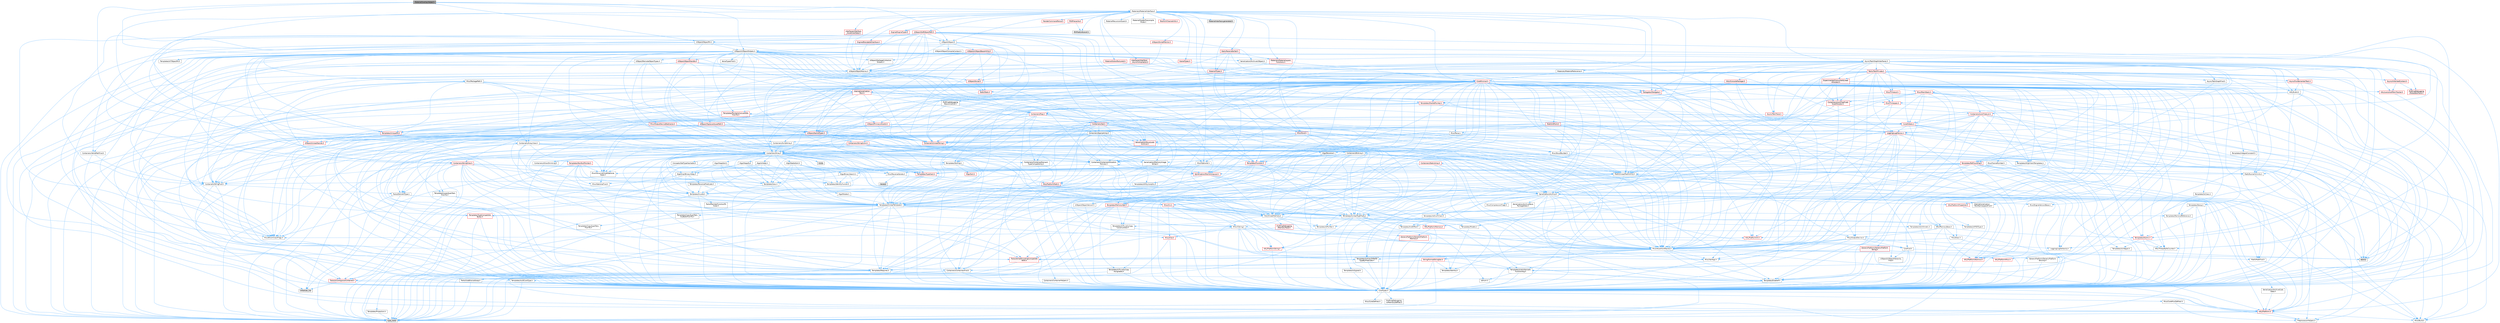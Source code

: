 digraph "MaterialOverlayHelper.h"
{
 // INTERACTIVE_SVG=YES
 // LATEX_PDF_SIZE
  bgcolor="transparent";
  edge [fontname=Helvetica,fontsize=10,labelfontname=Helvetica,labelfontsize=10];
  node [fontname=Helvetica,fontsize=10,shape=box,height=0.2,width=0.4];
  Node1 [id="Node000001",label="MaterialOverlayHelper.h",height=0.2,width=0.4,color="gray40", fillcolor="grey60", style="filled", fontcolor="black",tooltip=" "];
  Node1 -> Node2 [id="edge1_Node000001_Node000002",color="steelblue1",style="solid",tooltip=" "];
  Node2 [id="Node000002",label="Containers/Array.h",height=0.2,width=0.4,color="grey40", fillcolor="white", style="filled",URL="$df/dd0/Array_8h.html",tooltip=" "];
  Node2 -> Node3 [id="edge2_Node000002_Node000003",color="steelblue1",style="solid",tooltip=" "];
  Node3 [id="Node000003",label="CoreTypes.h",height=0.2,width=0.4,color="grey40", fillcolor="white", style="filled",URL="$dc/dec/CoreTypes_8h.html",tooltip=" "];
  Node3 -> Node4 [id="edge3_Node000003_Node000004",color="steelblue1",style="solid",tooltip=" "];
  Node4 [id="Node000004",label="HAL/Platform.h",height=0.2,width=0.4,color="red", fillcolor="#FFF0F0", style="filled",URL="$d9/dd0/Platform_8h.html",tooltip=" "];
  Node4 -> Node5 [id="edge4_Node000004_Node000005",color="steelblue1",style="solid",tooltip=" "];
  Node5 [id="Node000005",label="Misc/Build.h",height=0.2,width=0.4,color="grey40", fillcolor="white", style="filled",URL="$d3/dbb/Build_8h.html",tooltip=" "];
  Node4 -> Node7 [id="edge5_Node000004_Node000007",color="steelblue1",style="solid",tooltip=" "];
  Node7 [id="Node000007",label="type_traits",height=0.2,width=0.4,color="grey60", fillcolor="#E0E0E0", style="filled",tooltip=" "];
  Node4 -> Node8 [id="edge6_Node000004_Node000008",color="steelblue1",style="solid",tooltip=" "];
  Node8 [id="Node000008",label="PreprocessorHelpers.h",height=0.2,width=0.4,color="grey40", fillcolor="white", style="filled",URL="$db/ddb/PreprocessorHelpers_8h.html",tooltip=" "];
  Node3 -> Node14 [id="edge7_Node000003_Node000014",color="steelblue1",style="solid",tooltip=" "];
  Node14 [id="Node000014",label="ProfilingDebugging\l/UMemoryDefines.h",height=0.2,width=0.4,color="grey40", fillcolor="white", style="filled",URL="$d2/da2/UMemoryDefines_8h.html",tooltip=" "];
  Node3 -> Node15 [id="edge8_Node000003_Node000015",color="steelblue1",style="solid",tooltip=" "];
  Node15 [id="Node000015",label="Misc/CoreMiscDefines.h",height=0.2,width=0.4,color="grey40", fillcolor="white", style="filled",URL="$da/d38/CoreMiscDefines_8h.html",tooltip=" "];
  Node15 -> Node4 [id="edge9_Node000015_Node000004",color="steelblue1",style="solid",tooltip=" "];
  Node15 -> Node8 [id="edge10_Node000015_Node000008",color="steelblue1",style="solid",tooltip=" "];
  Node3 -> Node16 [id="edge11_Node000003_Node000016",color="steelblue1",style="solid",tooltip=" "];
  Node16 [id="Node000016",label="Misc/CoreDefines.h",height=0.2,width=0.4,color="grey40", fillcolor="white", style="filled",URL="$d3/dd2/CoreDefines_8h.html",tooltip=" "];
  Node2 -> Node17 [id="edge12_Node000002_Node000017",color="steelblue1",style="solid",tooltip=" "];
  Node17 [id="Node000017",label="Misc/AssertionMacros.h",height=0.2,width=0.4,color="grey40", fillcolor="white", style="filled",URL="$d0/dfa/AssertionMacros_8h.html",tooltip=" "];
  Node17 -> Node3 [id="edge13_Node000017_Node000003",color="steelblue1",style="solid",tooltip=" "];
  Node17 -> Node4 [id="edge14_Node000017_Node000004",color="steelblue1",style="solid",tooltip=" "];
  Node17 -> Node18 [id="edge15_Node000017_Node000018",color="steelblue1",style="solid",tooltip=" "];
  Node18 [id="Node000018",label="HAL/PlatformMisc.h",height=0.2,width=0.4,color="red", fillcolor="#FFF0F0", style="filled",URL="$d0/df5/PlatformMisc_8h.html",tooltip=" "];
  Node18 -> Node3 [id="edge16_Node000018_Node000003",color="steelblue1",style="solid",tooltip=" "];
  Node17 -> Node8 [id="edge17_Node000017_Node000008",color="steelblue1",style="solid",tooltip=" "];
  Node17 -> Node54 [id="edge18_Node000017_Node000054",color="steelblue1",style="solid",tooltip=" "];
  Node54 [id="Node000054",label="Templates/EnableIf.h",height=0.2,width=0.4,color="grey40", fillcolor="white", style="filled",URL="$d7/d60/EnableIf_8h.html",tooltip=" "];
  Node54 -> Node3 [id="edge19_Node000054_Node000003",color="steelblue1",style="solid",tooltip=" "];
  Node17 -> Node55 [id="edge20_Node000017_Node000055",color="steelblue1",style="solid",tooltip=" "];
  Node55 [id="Node000055",label="Templates/IsArrayOrRefOf\lTypeByPredicate.h",height=0.2,width=0.4,color="grey40", fillcolor="white", style="filled",URL="$d6/da1/IsArrayOrRefOfTypeByPredicate_8h.html",tooltip=" "];
  Node55 -> Node3 [id="edge21_Node000055_Node000003",color="steelblue1",style="solid",tooltip=" "];
  Node17 -> Node56 [id="edge22_Node000017_Node000056",color="steelblue1",style="solid",tooltip=" "];
  Node56 [id="Node000056",label="Templates/IsValidVariadic\lFunctionArg.h",height=0.2,width=0.4,color="grey40", fillcolor="white", style="filled",URL="$d0/dc8/IsValidVariadicFunctionArg_8h.html",tooltip=" "];
  Node56 -> Node3 [id="edge23_Node000056_Node000003",color="steelblue1",style="solid",tooltip=" "];
  Node56 -> Node57 [id="edge24_Node000056_Node000057",color="steelblue1",style="solid",tooltip=" "];
  Node57 [id="Node000057",label="IsEnum.h",height=0.2,width=0.4,color="grey40", fillcolor="white", style="filled",URL="$d4/de5/IsEnum_8h.html",tooltip=" "];
  Node56 -> Node7 [id="edge25_Node000056_Node000007",color="steelblue1",style="solid",tooltip=" "];
  Node17 -> Node58 [id="edge26_Node000017_Node000058",color="steelblue1",style="solid",tooltip=" "];
  Node58 [id="Node000058",label="Traits/IsCharEncodingCompatible\lWith.h",height=0.2,width=0.4,color="red", fillcolor="#FFF0F0", style="filled",URL="$df/dd1/IsCharEncodingCompatibleWith_8h.html",tooltip=" "];
  Node58 -> Node7 [id="edge27_Node000058_Node000007",color="steelblue1",style="solid",tooltip=" "];
  Node17 -> Node60 [id="edge28_Node000017_Node000060",color="steelblue1",style="solid",tooltip=" "];
  Node60 [id="Node000060",label="Misc/VarArgs.h",height=0.2,width=0.4,color="grey40", fillcolor="white", style="filled",URL="$d5/d6f/VarArgs_8h.html",tooltip=" "];
  Node60 -> Node3 [id="edge29_Node000060_Node000003",color="steelblue1",style="solid",tooltip=" "];
  Node17 -> Node61 [id="edge30_Node000017_Node000061",color="steelblue1",style="solid",tooltip=" "];
  Node61 [id="Node000061",label="String/FormatStringSan.h",height=0.2,width=0.4,color="red", fillcolor="#FFF0F0", style="filled",URL="$d3/d8b/FormatStringSan_8h.html",tooltip=" "];
  Node61 -> Node7 [id="edge31_Node000061_Node000007",color="steelblue1",style="solid",tooltip=" "];
  Node61 -> Node3 [id="edge32_Node000061_Node000003",color="steelblue1",style="solid",tooltip=" "];
  Node61 -> Node62 [id="edge33_Node000061_Node000062",color="steelblue1",style="solid",tooltip=" "];
  Node62 [id="Node000062",label="Templates/Requires.h",height=0.2,width=0.4,color="grey40", fillcolor="white", style="filled",URL="$dc/d96/Requires_8h.html",tooltip=" "];
  Node62 -> Node54 [id="edge34_Node000062_Node000054",color="steelblue1",style="solid",tooltip=" "];
  Node62 -> Node7 [id="edge35_Node000062_Node000007",color="steelblue1",style="solid",tooltip=" "];
  Node61 -> Node63 [id="edge36_Node000061_Node000063",color="steelblue1",style="solid",tooltip=" "];
  Node63 [id="Node000063",label="Templates/Identity.h",height=0.2,width=0.4,color="grey40", fillcolor="white", style="filled",URL="$d0/dd5/Identity_8h.html",tooltip=" "];
  Node61 -> Node56 [id="edge37_Node000061_Node000056",color="steelblue1",style="solid",tooltip=" "];
  Node61 -> Node26 [id="edge38_Node000061_Node000026",color="steelblue1",style="solid",tooltip=" "];
  Node26 [id="Node000026",label="Containers/ContainersFwd.h",height=0.2,width=0.4,color="grey40", fillcolor="white", style="filled",URL="$d4/d0a/ContainersFwd_8h.html",tooltip=" "];
  Node26 -> Node4 [id="edge39_Node000026_Node000004",color="steelblue1",style="solid",tooltip=" "];
  Node26 -> Node3 [id="edge40_Node000026_Node000003",color="steelblue1",style="solid",tooltip=" "];
  Node26 -> Node23 [id="edge41_Node000026_Node000023",color="steelblue1",style="solid",tooltip=" "];
  Node23 [id="Node000023",label="Traits/IsContiguousContainer.h",height=0.2,width=0.4,color="red", fillcolor="#FFF0F0", style="filled",URL="$d5/d3c/IsContiguousContainer_8h.html",tooltip=" "];
  Node23 -> Node3 [id="edge42_Node000023_Node000003",color="steelblue1",style="solid",tooltip=" "];
  Node23 -> Node22 [id="edge43_Node000023_Node000022",color="steelblue1",style="solid",tooltip=" "];
  Node22 [id="Node000022",label="initializer_list",height=0.2,width=0.4,color="grey60", fillcolor="#E0E0E0", style="filled",tooltip=" "];
  Node17 -> Node67 [id="edge44_Node000017_Node000067",color="steelblue1",style="solid",tooltip=" "];
  Node67 [id="Node000067",label="atomic",height=0.2,width=0.4,color="grey60", fillcolor="#E0E0E0", style="filled",tooltip=" "];
  Node2 -> Node68 [id="edge45_Node000002_Node000068",color="steelblue1",style="solid",tooltip=" "];
  Node68 [id="Node000068",label="Misc/IntrusiveUnsetOptional\lState.h",height=0.2,width=0.4,color="grey40", fillcolor="white", style="filled",URL="$d2/d0a/IntrusiveUnsetOptionalState_8h.html",tooltip=" "];
  Node68 -> Node69 [id="edge46_Node000068_Node000069",color="steelblue1",style="solid",tooltip=" "];
  Node69 [id="Node000069",label="Misc/OptionalFwd.h",height=0.2,width=0.4,color="grey40", fillcolor="white", style="filled",URL="$dc/d50/OptionalFwd_8h.html",tooltip=" "];
  Node2 -> Node70 [id="edge47_Node000002_Node000070",color="steelblue1",style="solid",tooltip=" "];
  Node70 [id="Node000070",label="Misc/ReverseIterate.h",height=0.2,width=0.4,color="grey40", fillcolor="white", style="filled",URL="$db/de3/ReverseIterate_8h.html",tooltip=" "];
  Node70 -> Node4 [id="edge48_Node000070_Node000004",color="steelblue1",style="solid",tooltip=" "];
  Node70 -> Node71 [id="edge49_Node000070_Node000071",color="steelblue1",style="solid",tooltip=" "];
  Node71 [id="Node000071",label="iterator",height=0.2,width=0.4,color="grey60", fillcolor="#E0E0E0", style="filled",tooltip=" "];
  Node2 -> Node72 [id="edge50_Node000002_Node000072",color="steelblue1",style="solid",tooltip=" "];
  Node72 [id="Node000072",label="HAL/UnrealMemory.h",height=0.2,width=0.4,color="grey40", fillcolor="white", style="filled",URL="$d9/d96/UnrealMemory_8h.html",tooltip=" "];
  Node72 -> Node3 [id="edge51_Node000072_Node000003",color="steelblue1",style="solid",tooltip=" "];
  Node72 -> Node73 [id="edge52_Node000072_Node000073",color="steelblue1",style="solid",tooltip=" "];
  Node73 [id="Node000073",label="GenericPlatform/GenericPlatform\lMemory.h",height=0.2,width=0.4,color="red", fillcolor="#FFF0F0", style="filled",URL="$dd/d22/GenericPlatformMemory_8h.html",tooltip=" "];
  Node73 -> Node25 [id="edge53_Node000073_Node000025",color="steelblue1",style="solid",tooltip=" "];
  Node25 [id="Node000025",label="CoreFwd.h",height=0.2,width=0.4,color="grey40", fillcolor="white", style="filled",URL="$d1/d1e/CoreFwd_8h.html",tooltip=" "];
  Node25 -> Node3 [id="edge54_Node000025_Node000003",color="steelblue1",style="solid",tooltip=" "];
  Node25 -> Node26 [id="edge55_Node000025_Node000026",color="steelblue1",style="solid",tooltip=" "];
  Node25 -> Node27 [id="edge56_Node000025_Node000027",color="steelblue1",style="solid",tooltip=" "];
  Node27 [id="Node000027",label="Math/MathFwd.h",height=0.2,width=0.4,color="grey40", fillcolor="white", style="filled",URL="$d2/d10/MathFwd_8h.html",tooltip=" "];
  Node27 -> Node4 [id="edge57_Node000027_Node000004",color="steelblue1",style="solid",tooltip=" "];
  Node25 -> Node28 [id="edge58_Node000025_Node000028",color="steelblue1",style="solid",tooltip=" "];
  Node28 [id="Node000028",label="UObject/UObjectHierarchy\lFwd.h",height=0.2,width=0.4,color="grey40", fillcolor="white", style="filled",URL="$d3/d13/UObjectHierarchyFwd_8h.html",tooltip=" "];
  Node73 -> Node3 [id="edge59_Node000073_Node000003",color="steelblue1",style="solid",tooltip=" "];
  Node73 -> Node74 [id="edge60_Node000073_Node000074",color="steelblue1",style="solid",tooltip=" "];
  Node74 [id="Node000074",label="HAL/PlatformString.h",height=0.2,width=0.4,color="red", fillcolor="#FFF0F0", style="filled",URL="$db/db5/PlatformString_8h.html",tooltip=" "];
  Node74 -> Node3 [id="edge61_Node000074_Node000003",color="steelblue1",style="solid",tooltip=" "];
  Node72 -> Node76 [id="edge62_Node000072_Node000076",color="steelblue1",style="solid",tooltip=" "];
  Node76 [id="Node000076",label="HAL/MemoryBase.h",height=0.2,width=0.4,color="grey40", fillcolor="white", style="filled",URL="$d6/d9f/MemoryBase_8h.html",tooltip=" "];
  Node76 -> Node3 [id="edge63_Node000076_Node000003",color="steelblue1",style="solid",tooltip=" "];
  Node76 -> Node47 [id="edge64_Node000076_Node000047",color="steelblue1",style="solid",tooltip=" "];
  Node47 [id="Node000047",label="HAL/PlatformAtomics.h",height=0.2,width=0.4,color="red", fillcolor="#FFF0F0", style="filled",URL="$d3/d36/PlatformAtomics_8h.html",tooltip=" "];
  Node47 -> Node3 [id="edge65_Node000047_Node000003",color="steelblue1",style="solid",tooltip=" "];
  Node76 -> Node30 [id="edge66_Node000076_Node000030",color="steelblue1",style="solid",tooltip=" "];
  Node30 [id="Node000030",label="HAL/PlatformCrt.h",height=0.2,width=0.4,color="red", fillcolor="#FFF0F0", style="filled",URL="$d8/d75/PlatformCrt_8h.html",tooltip=" "];
  Node76 -> Node77 [id="edge67_Node000076_Node000077",color="steelblue1",style="solid",tooltip=" "];
  Node77 [id="Node000077",label="Misc/Exec.h",height=0.2,width=0.4,color="grey40", fillcolor="white", style="filled",URL="$de/ddb/Exec_8h.html",tooltip=" "];
  Node77 -> Node3 [id="edge68_Node000077_Node000003",color="steelblue1",style="solid",tooltip=" "];
  Node77 -> Node17 [id="edge69_Node000077_Node000017",color="steelblue1",style="solid",tooltip=" "];
  Node76 -> Node78 [id="edge70_Node000076_Node000078",color="steelblue1",style="solid",tooltip=" "];
  Node78 [id="Node000078",label="Misc/OutputDevice.h",height=0.2,width=0.4,color="grey40", fillcolor="white", style="filled",URL="$d7/d32/OutputDevice_8h.html",tooltip=" "];
  Node78 -> Node25 [id="edge71_Node000078_Node000025",color="steelblue1",style="solid",tooltip=" "];
  Node78 -> Node3 [id="edge72_Node000078_Node000003",color="steelblue1",style="solid",tooltip=" "];
  Node78 -> Node79 [id="edge73_Node000078_Node000079",color="steelblue1",style="solid",tooltip=" "];
  Node79 [id="Node000079",label="Logging/LogVerbosity.h",height=0.2,width=0.4,color="grey40", fillcolor="white", style="filled",URL="$d2/d8f/LogVerbosity_8h.html",tooltip=" "];
  Node79 -> Node3 [id="edge74_Node000079_Node000003",color="steelblue1",style="solid",tooltip=" "];
  Node78 -> Node60 [id="edge75_Node000078_Node000060",color="steelblue1",style="solid",tooltip=" "];
  Node78 -> Node55 [id="edge76_Node000078_Node000055",color="steelblue1",style="solid",tooltip=" "];
  Node78 -> Node56 [id="edge77_Node000078_Node000056",color="steelblue1",style="solid",tooltip=" "];
  Node78 -> Node58 [id="edge78_Node000078_Node000058",color="steelblue1",style="solid",tooltip=" "];
  Node76 -> Node80 [id="edge79_Node000076_Node000080",color="steelblue1",style="solid",tooltip=" "];
  Node80 [id="Node000080",label="Templates/Atomic.h",height=0.2,width=0.4,color="red", fillcolor="#FFF0F0", style="filled",URL="$d3/d91/Atomic_8h.html",tooltip=" "];
  Node80 -> Node81 [id="edge80_Node000080_Node000081",color="steelblue1",style="solid",tooltip=" "];
  Node81 [id="Node000081",label="HAL/ThreadSafeCounter.h",height=0.2,width=0.4,color="grey40", fillcolor="white", style="filled",URL="$dc/dc9/ThreadSafeCounter_8h.html",tooltip=" "];
  Node81 -> Node3 [id="edge81_Node000081_Node000003",color="steelblue1",style="solid",tooltip=" "];
  Node81 -> Node47 [id="edge82_Node000081_Node000047",color="steelblue1",style="solid",tooltip=" "];
  Node80 -> Node83 [id="edge83_Node000080_Node000083",color="steelblue1",style="solid",tooltip=" "];
  Node83 [id="Node000083",label="Templates/IsIntegral.h",height=0.2,width=0.4,color="grey40", fillcolor="white", style="filled",URL="$da/d64/IsIntegral_8h.html",tooltip=" "];
  Node83 -> Node3 [id="edge84_Node000083_Node000003",color="steelblue1",style="solid",tooltip=" "];
  Node80 -> Node67 [id="edge85_Node000080_Node000067",color="steelblue1",style="solid",tooltip=" "];
  Node72 -> Node89 [id="edge86_Node000072_Node000089",color="steelblue1",style="solid",tooltip=" "];
  Node89 [id="Node000089",label="HAL/PlatformMemory.h",height=0.2,width=0.4,color="red", fillcolor="#FFF0F0", style="filled",URL="$de/d68/PlatformMemory_8h.html",tooltip=" "];
  Node89 -> Node3 [id="edge87_Node000089_Node000003",color="steelblue1",style="solid",tooltip=" "];
  Node89 -> Node73 [id="edge88_Node000089_Node000073",color="steelblue1",style="solid",tooltip=" "];
  Node72 -> Node91 [id="edge89_Node000072_Node000091",color="steelblue1",style="solid",tooltip=" "];
  Node91 [id="Node000091",label="ProfilingDebugging\l/MemoryTrace.h",height=0.2,width=0.4,color="red", fillcolor="#FFF0F0", style="filled",URL="$da/dd7/MemoryTrace_8h.html",tooltip=" "];
  Node91 -> Node4 [id="edge90_Node000091_Node000004",color="steelblue1",style="solid",tooltip=" "];
  Node91 -> Node42 [id="edge91_Node000091_Node000042",color="steelblue1",style="solid",tooltip=" "];
  Node42 [id="Node000042",label="Misc/EnumClassFlags.h",height=0.2,width=0.4,color="grey40", fillcolor="white", style="filled",URL="$d8/de7/EnumClassFlags_8h.html",tooltip=" "];
  Node72 -> Node92 [id="edge92_Node000072_Node000092",color="steelblue1",style="solid",tooltip=" "];
  Node92 [id="Node000092",label="Templates/IsPointer.h",height=0.2,width=0.4,color="grey40", fillcolor="white", style="filled",URL="$d7/d05/IsPointer_8h.html",tooltip=" "];
  Node92 -> Node3 [id="edge93_Node000092_Node000003",color="steelblue1",style="solid",tooltip=" "];
  Node2 -> Node93 [id="edge94_Node000002_Node000093",color="steelblue1",style="solid",tooltip=" "];
  Node93 [id="Node000093",label="Templates/UnrealTypeTraits.h",height=0.2,width=0.4,color="grey40", fillcolor="white", style="filled",URL="$d2/d2d/UnrealTypeTraits_8h.html",tooltip=" "];
  Node93 -> Node3 [id="edge95_Node000093_Node000003",color="steelblue1",style="solid",tooltip=" "];
  Node93 -> Node92 [id="edge96_Node000093_Node000092",color="steelblue1",style="solid",tooltip=" "];
  Node93 -> Node17 [id="edge97_Node000093_Node000017",color="steelblue1",style="solid",tooltip=" "];
  Node93 -> Node85 [id="edge98_Node000093_Node000085",color="steelblue1",style="solid",tooltip=" "];
  Node85 [id="Node000085",label="Templates/AndOrNot.h",height=0.2,width=0.4,color="grey40", fillcolor="white", style="filled",URL="$db/d0a/AndOrNot_8h.html",tooltip=" "];
  Node85 -> Node3 [id="edge99_Node000085_Node000003",color="steelblue1",style="solid",tooltip=" "];
  Node93 -> Node54 [id="edge100_Node000093_Node000054",color="steelblue1",style="solid",tooltip=" "];
  Node93 -> Node94 [id="edge101_Node000093_Node000094",color="steelblue1",style="solid",tooltip=" "];
  Node94 [id="Node000094",label="Templates/IsArithmetic.h",height=0.2,width=0.4,color="grey40", fillcolor="white", style="filled",URL="$d2/d5d/IsArithmetic_8h.html",tooltip=" "];
  Node94 -> Node3 [id="edge102_Node000094_Node000003",color="steelblue1",style="solid",tooltip=" "];
  Node93 -> Node57 [id="edge103_Node000093_Node000057",color="steelblue1",style="solid",tooltip=" "];
  Node93 -> Node95 [id="edge104_Node000093_Node000095",color="steelblue1",style="solid",tooltip=" "];
  Node95 [id="Node000095",label="Templates/Models.h",height=0.2,width=0.4,color="grey40", fillcolor="white", style="filled",URL="$d3/d0c/Models_8h.html",tooltip=" "];
  Node95 -> Node63 [id="edge105_Node000095_Node000063",color="steelblue1",style="solid",tooltip=" "];
  Node93 -> Node96 [id="edge106_Node000093_Node000096",color="steelblue1",style="solid",tooltip=" "];
  Node96 [id="Node000096",label="Templates/IsPODType.h",height=0.2,width=0.4,color="grey40", fillcolor="white", style="filled",URL="$d7/db1/IsPODType_8h.html",tooltip=" "];
  Node96 -> Node3 [id="edge107_Node000096_Node000003",color="steelblue1",style="solid",tooltip=" "];
  Node93 -> Node97 [id="edge108_Node000093_Node000097",color="steelblue1",style="solid",tooltip=" "];
  Node97 [id="Node000097",label="Templates/IsUECoreType.h",height=0.2,width=0.4,color="grey40", fillcolor="white", style="filled",URL="$d1/db8/IsUECoreType_8h.html",tooltip=" "];
  Node97 -> Node3 [id="edge109_Node000097_Node000003",color="steelblue1",style="solid",tooltip=" "];
  Node97 -> Node7 [id="edge110_Node000097_Node000007",color="steelblue1",style="solid",tooltip=" "];
  Node93 -> Node86 [id="edge111_Node000093_Node000086",color="steelblue1",style="solid",tooltip=" "];
  Node86 [id="Node000086",label="Templates/IsTriviallyCopy\lConstructible.h",height=0.2,width=0.4,color="grey40", fillcolor="white", style="filled",URL="$d3/d78/IsTriviallyCopyConstructible_8h.html",tooltip=" "];
  Node86 -> Node3 [id="edge112_Node000086_Node000003",color="steelblue1",style="solid",tooltip=" "];
  Node86 -> Node7 [id="edge113_Node000086_Node000007",color="steelblue1",style="solid",tooltip=" "];
  Node2 -> Node98 [id="edge114_Node000002_Node000098",color="steelblue1",style="solid",tooltip=" "];
  Node98 [id="Node000098",label="Templates/UnrealTemplate.h",height=0.2,width=0.4,color="grey40", fillcolor="white", style="filled",URL="$d4/d24/UnrealTemplate_8h.html",tooltip=" "];
  Node98 -> Node3 [id="edge115_Node000098_Node000003",color="steelblue1",style="solid",tooltip=" "];
  Node98 -> Node92 [id="edge116_Node000098_Node000092",color="steelblue1",style="solid",tooltip=" "];
  Node98 -> Node72 [id="edge117_Node000098_Node000072",color="steelblue1",style="solid",tooltip=" "];
  Node98 -> Node99 [id="edge118_Node000098_Node000099",color="steelblue1",style="solid",tooltip=" "];
  Node99 [id="Node000099",label="Templates/CopyQualifiers\lAndRefsFromTo.h",height=0.2,width=0.4,color="grey40", fillcolor="white", style="filled",URL="$d3/db3/CopyQualifiersAndRefsFromTo_8h.html",tooltip=" "];
  Node99 -> Node100 [id="edge119_Node000099_Node000100",color="steelblue1",style="solid",tooltip=" "];
  Node100 [id="Node000100",label="Templates/CopyQualifiers\lFromTo.h",height=0.2,width=0.4,color="grey40", fillcolor="white", style="filled",URL="$d5/db4/CopyQualifiersFromTo_8h.html",tooltip=" "];
  Node98 -> Node93 [id="edge120_Node000098_Node000093",color="steelblue1",style="solid",tooltip=" "];
  Node98 -> Node101 [id="edge121_Node000098_Node000101",color="steelblue1",style="solid",tooltip=" "];
  Node101 [id="Node000101",label="Templates/RemoveReference.h",height=0.2,width=0.4,color="grey40", fillcolor="white", style="filled",URL="$da/dbe/RemoveReference_8h.html",tooltip=" "];
  Node101 -> Node3 [id="edge122_Node000101_Node000003",color="steelblue1",style="solid",tooltip=" "];
  Node98 -> Node62 [id="edge123_Node000098_Node000062",color="steelblue1",style="solid",tooltip=" "];
  Node98 -> Node102 [id="edge124_Node000098_Node000102",color="steelblue1",style="solid",tooltip=" "];
  Node102 [id="Node000102",label="Templates/TypeCompatible\lBytes.h",height=0.2,width=0.4,color="red", fillcolor="#FFF0F0", style="filled",URL="$df/d0a/TypeCompatibleBytes_8h.html",tooltip=" "];
  Node102 -> Node3 [id="edge125_Node000102_Node000003",color="steelblue1",style="solid",tooltip=" "];
  Node102 -> Node7 [id="edge126_Node000102_Node000007",color="steelblue1",style="solid",tooltip=" "];
  Node98 -> Node63 [id="edge127_Node000098_Node000063",color="steelblue1",style="solid",tooltip=" "];
  Node98 -> Node23 [id="edge128_Node000098_Node000023",color="steelblue1",style="solid",tooltip=" "];
  Node98 -> Node103 [id="edge129_Node000098_Node000103",color="steelblue1",style="solid",tooltip=" "];
  Node103 [id="Node000103",label="Traits/UseBitwiseSwap.h",height=0.2,width=0.4,color="grey40", fillcolor="white", style="filled",URL="$db/df3/UseBitwiseSwap_8h.html",tooltip=" "];
  Node103 -> Node3 [id="edge130_Node000103_Node000003",color="steelblue1",style="solid",tooltip=" "];
  Node103 -> Node7 [id="edge131_Node000103_Node000007",color="steelblue1",style="solid",tooltip=" "];
  Node98 -> Node7 [id="edge132_Node000098_Node000007",color="steelblue1",style="solid",tooltip=" "];
  Node2 -> Node104 [id="edge133_Node000002_Node000104",color="steelblue1",style="solid",tooltip=" "];
  Node104 [id="Node000104",label="Containers/AllowShrinking.h",height=0.2,width=0.4,color="grey40", fillcolor="white", style="filled",URL="$d7/d1a/AllowShrinking_8h.html",tooltip=" "];
  Node104 -> Node3 [id="edge134_Node000104_Node000003",color="steelblue1",style="solid",tooltip=" "];
  Node2 -> Node105 [id="edge135_Node000002_Node000105",color="steelblue1",style="solid",tooltip=" "];
  Node105 [id="Node000105",label="Containers/ContainerAllocation\lPolicies.h",height=0.2,width=0.4,color="grey40", fillcolor="white", style="filled",URL="$d7/dff/ContainerAllocationPolicies_8h.html",tooltip=" "];
  Node105 -> Node3 [id="edge136_Node000105_Node000003",color="steelblue1",style="solid",tooltip=" "];
  Node105 -> Node106 [id="edge137_Node000105_Node000106",color="steelblue1",style="solid",tooltip=" "];
  Node106 [id="Node000106",label="Containers/ContainerHelpers.h",height=0.2,width=0.4,color="grey40", fillcolor="white", style="filled",URL="$d7/d33/ContainerHelpers_8h.html",tooltip=" "];
  Node106 -> Node3 [id="edge138_Node000106_Node000003",color="steelblue1",style="solid",tooltip=" "];
  Node105 -> Node105 [id="edge139_Node000105_Node000105",color="steelblue1",style="solid",tooltip=" "];
  Node105 -> Node107 [id="edge140_Node000105_Node000107",color="steelblue1",style="solid",tooltip=" "];
  Node107 [id="Node000107",label="HAL/PlatformMath.h",height=0.2,width=0.4,color="red", fillcolor="#FFF0F0", style="filled",URL="$dc/d53/PlatformMath_8h.html",tooltip=" "];
  Node107 -> Node3 [id="edge141_Node000107_Node000003",color="steelblue1",style="solid",tooltip=" "];
  Node105 -> Node72 [id="edge142_Node000105_Node000072",color="steelblue1",style="solid",tooltip=" "];
  Node105 -> Node40 [id="edge143_Node000105_Node000040",color="steelblue1",style="solid",tooltip=" "];
  Node40 [id="Node000040",label="Math/NumericLimits.h",height=0.2,width=0.4,color="grey40", fillcolor="white", style="filled",URL="$df/d1b/NumericLimits_8h.html",tooltip=" "];
  Node40 -> Node3 [id="edge144_Node000040_Node000003",color="steelblue1",style="solid",tooltip=" "];
  Node105 -> Node17 [id="edge145_Node000105_Node000017",color="steelblue1",style="solid",tooltip=" "];
  Node105 -> Node115 [id="edge146_Node000105_Node000115",color="steelblue1",style="solid",tooltip=" "];
  Node115 [id="Node000115",label="Templates/IsPolymorphic.h",height=0.2,width=0.4,color="grey40", fillcolor="white", style="filled",URL="$dc/d20/IsPolymorphic_8h.html",tooltip=" "];
  Node105 -> Node116 [id="edge147_Node000105_Node000116",color="steelblue1",style="solid",tooltip=" "];
  Node116 [id="Node000116",label="Templates/MemoryOps.h",height=0.2,width=0.4,color="red", fillcolor="#FFF0F0", style="filled",URL="$db/dea/MemoryOps_8h.html",tooltip=" "];
  Node116 -> Node3 [id="edge148_Node000116_Node000003",color="steelblue1",style="solid",tooltip=" "];
  Node116 -> Node72 [id="edge149_Node000116_Node000072",color="steelblue1",style="solid",tooltip=" "];
  Node116 -> Node87 [id="edge150_Node000116_Node000087",color="steelblue1",style="solid",tooltip=" "];
  Node87 [id="Node000087",label="Templates/IsTriviallyCopy\lAssignable.h",height=0.2,width=0.4,color="grey40", fillcolor="white", style="filled",URL="$d2/df2/IsTriviallyCopyAssignable_8h.html",tooltip=" "];
  Node87 -> Node3 [id="edge151_Node000087_Node000003",color="steelblue1",style="solid",tooltip=" "];
  Node87 -> Node7 [id="edge152_Node000087_Node000007",color="steelblue1",style="solid",tooltip=" "];
  Node116 -> Node86 [id="edge153_Node000116_Node000086",color="steelblue1",style="solid",tooltip=" "];
  Node116 -> Node62 [id="edge154_Node000116_Node000062",color="steelblue1",style="solid",tooltip=" "];
  Node116 -> Node93 [id="edge155_Node000116_Node000093",color="steelblue1",style="solid",tooltip=" "];
  Node116 -> Node103 [id="edge156_Node000116_Node000103",color="steelblue1",style="solid",tooltip=" "];
  Node116 -> Node7 [id="edge157_Node000116_Node000007",color="steelblue1",style="solid",tooltip=" "];
  Node105 -> Node102 [id="edge158_Node000105_Node000102",color="steelblue1",style="solid",tooltip=" "];
  Node105 -> Node7 [id="edge159_Node000105_Node000007",color="steelblue1",style="solid",tooltip=" "];
  Node2 -> Node117 [id="edge160_Node000002_Node000117",color="steelblue1",style="solid",tooltip=" "];
  Node117 [id="Node000117",label="Containers/ContainerElement\lTypeCompatibility.h",height=0.2,width=0.4,color="grey40", fillcolor="white", style="filled",URL="$df/ddf/ContainerElementTypeCompatibility_8h.html",tooltip=" "];
  Node117 -> Node3 [id="edge161_Node000117_Node000003",color="steelblue1",style="solid",tooltip=" "];
  Node117 -> Node93 [id="edge162_Node000117_Node000093",color="steelblue1",style="solid",tooltip=" "];
  Node2 -> Node118 [id="edge163_Node000002_Node000118",color="steelblue1",style="solid",tooltip=" "];
  Node118 [id="Node000118",label="Serialization/Archive.h",height=0.2,width=0.4,color="grey40", fillcolor="white", style="filled",URL="$d7/d3b/Archive_8h.html",tooltip=" "];
  Node118 -> Node25 [id="edge164_Node000118_Node000025",color="steelblue1",style="solid",tooltip=" "];
  Node118 -> Node3 [id="edge165_Node000118_Node000003",color="steelblue1",style="solid",tooltip=" "];
  Node118 -> Node119 [id="edge166_Node000118_Node000119",color="steelblue1",style="solid",tooltip=" "];
  Node119 [id="Node000119",label="HAL/PlatformProperties.h",height=0.2,width=0.4,color="red", fillcolor="#FFF0F0", style="filled",URL="$d9/db0/PlatformProperties_8h.html",tooltip=" "];
  Node119 -> Node3 [id="edge167_Node000119_Node000003",color="steelblue1",style="solid",tooltip=" "];
  Node118 -> Node122 [id="edge168_Node000118_Node000122",color="steelblue1",style="solid",tooltip=" "];
  Node122 [id="Node000122",label="Internationalization\l/TextNamespaceFwd.h",height=0.2,width=0.4,color="grey40", fillcolor="white", style="filled",URL="$d8/d97/TextNamespaceFwd_8h.html",tooltip=" "];
  Node122 -> Node3 [id="edge169_Node000122_Node000003",color="steelblue1",style="solid",tooltip=" "];
  Node118 -> Node27 [id="edge170_Node000118_Node000027",color="steelblue1",style="solid",tooltip=" "];
  Node118 -> Node17 [id="edge171_Node000118_Node000017",color="steelblue1",style="solid",tooltip=" "];
  Node118 -> Node5 [id="edge172_Node000118_Node000005",color="steelblue1",style="solid",tooltip=" "];
  Node118 -> Node41 [id="edge173_Node000118_Node000041",color="steelblue1",style="solid",tooltip=" "];
  Node41 [id="Node000041",label="Misc/CompressionFlags.h",height=0.2,width=0.4,color="grey40", fillcolor="white", style="filled",URL="$d9/d76/CompressionFlags_8h.html",tooltip=" "];
  Node118 -> Node123 [id="edge174_Node000118_Node000123",color="steelblue1",style="solid",tooltip=" "];
  Node123 [id="Node000123",label="Misc/EngineVersionBase.h",height=0.2,width=0.4,color="grey40", fillcolor="white", style="filled",URL="$d5/d2b/EngineVersionBase_8h.html",tooltip=" "];
  Node123 -> Node3 [id="edge175_Node000123_Node000003",color="steelblue1",style="solid",tooltip=" "];
  Node118 -> Node60 [id="edge176_Node000118_Node000060",color="steelblue1",style="solid",tooltip=" "];
  Node118 -> Node124 [id="edge177_Node000118_Node000124",color="steelblue1",style="solid",tooltip=" "];
  Node124 [id="Node000124",label="Serialization/ArchiveCook\lData.h",height=0.2,width=0.4,color="grey40", fillcolor="white", style="filled",URL="$dc/db6/ArchiveCookData_8h.html",tooltip=" "];
  Node124 -> Node4 [id="edge178_Node000124_Node000004",color="steelblue1",style="solid",tooltip=" "];
  Node118 -> Node125 [id="edge179_Node000118_Node000125",color="steelblue1",style="solid",tooltip=" "];
  Node125 [id="Node000125",label="Serialization/ArchiveSave\lPackageData.h",height=0.2,width=0.4,color="grey40", fillcolor="white", style="filled",URL="$d1/d37/ArchiveSavePackageData_8h.html",tooltip=" "];
  Node118 -> Node54 [id="edge180_Node000118_Node000054",color="steelblue1",style="solid",tooltip=" "];
  Node118 -> Node55 [id="edge181_Node000118_Node000055",color="steelblue1",style="solid",tooltip=" "];
  Node118 -> Node126 [id="edge182_Node000118_Node000126",color="steelblue1",style="solid",tooltip=" "];
  Node126 [id="Node000126",label="Templates/IsEnumClass.h",height=0.2,width=0.4,color="grey40", fillcolor="white", style="filled",URL="$d7/d15/IsEnumClass_8h.html",tooltip=" "];
  Node126 -> Node3 [id="edge183_Node000126_Node000003",color="steelblue1",style="solid",tooltip=" "];
  Node126 -> Node85 [id="edge184_Node000126_Node000085",color="steelblue1",style="solid",tooltip=" "];
  Node118 -> Node112 [id="edge185_Node000118_Node000112",color="steelblue1",style="solid",tooltip=" "];
  Node112 [id="Node000112",label="Templates/IsSigned.h",height=0.2,width=0.4,color="grey40", fillcolor="white", style="filled",URL="$d8/dd8/IsSigned_8h.html",tooltip=" "];
  Node112 -> Node3 [id="edge186_Node000112_Node000003",color="steelblue1",style="solid",tooltip=" "];
  Node118 -> Node56 [id="edge187_Node000118_Node000056",color="steelblue1",style="solid",tooltip=" "];
  Node118 -> Node98 [id="edge188_Node000118_Node000098",color="steelblue1",style="solid",tooltip=" "];
  Node118 -> Node58 [id="edge189_Node000118_Node000058",color="steelblue1",style="solid",tooltip=" "];
  Node118 -> Node127 [id="edge190_Node000118_Node000127",color="steelblue1",style="solid",tooltip=" "];
  Node127 [id="Node000127",label="UObject/ObjectVersion.h",height=0.2,width=0.4,color="grey40", fillcolor="white", style="filled",URL="$da/d63/ObjectVersion_8h.html",tooltip=" "];
  Node127 -> Node3 [id="edge191_Node000127_Node000003",color="steelblue1",style="solid",tooltip=" "];
  Node2 -> Node128 [id="edge192_Node000002_Node000128",color="steelblue1",style="solid",tooltip=" "];
  Node128 [id="Node000128",label="Serialization/MemoryImage\lWriter.h",height=0.2,width=0.4,color="grey40", fillcolor="white", style="filled",URL="$d0/d08/MemoryImageWriter_8h.html",tooltip=" "];
  Node128 -> Node3 [id="edge193_Node000128_Node000003",color="steelblue1",style="solid",tooltip=" "];
  Node128 -> Node129 [id="edge194_Node000128_Node000129",color="steelblue1",style="solid",tooltip=" "];
  Node129 [id="Node000129",label="Serialization/MemoryLayout.h",height=0.2,width=0.4,color="red", fillcolor="#FFF0F0", style="filled",URL="$d7/d66/MemoryLayout_8h.html",tooltip=" "];
  Node129 -> Node20 [id="edge195_Node000129_Node000020",color="steelblue1",style="solid",tooltip=" "];
  Node20 [id="Node000020",label="Containers/StringFwd.h",height=0.2,width=0.4,color="grey40", fillcolor="white", style="filled",URL="$df/d37/StringFwd_8h.html",tooltip=" "];
  Node20 -> Node3 [id="edge196_Node000020_Node000003",color="steelblue1",style="solid",tooltip=" "];
  Node20 -> Node21 [id="edge197_Node000020_Node000021",color="steelblue1",style="solid",tooltip=" "];
  Node21 [id="Node000021",label="Traits/ElementType.h",height=0.2,width=0.4,color="grey40", fillcolor="white", style="filled",URL="$d5/d4f/ElementType_8h.html",tooltip=" "];
  Node21 -> Node4 [id="edge198_Node000021_Node000004",color="steelblue1",style="solid",tooltip=" "];
  Node21 -> Node22 [id="edge199_Node000021_Node000022",color="steelblue1",style="solid",tooltip=" "];
  Node21 -> Node7 [id="edge200_Node000021_Node000007",color="steelblue1",style="solid",tooltip=" "];
  Node20 -> Node23 [id="edge201_Node000020_Node000023",color="steelblue1",style="solid",tooltip=" "];
  Node129 -> Node72 [id="edge202_Node000129_Node000072",color="steelblue1",style="solid",tooltip=" "];
  Node129 -> Node54 [id="edge203_Node000129_Node000054",color="steelblue1",style="solid",tooltip=" "];
  Node129 -> Node115 [id="edge204_Node000129_Node000115",color="steelblue1",style="solid",tooltip=" "];
  Node129 -> Node95 [id="edge205_Node000129_Node000095",color="steelblue1",style="solid",tooltip=" "];
  Node129 -> Node98 [id="edge206_Node000129_Node000098",color="steelblue1",style="solid",tooltip=" "];
  Node2 -> Node142 [id="edge207_Node000002_Node000142",color="steelblue1",style="solid",tooltip=" "];
  Node142 [id="Node000142",label="Algo/Heapify.h",height=0.2,width=0.4,color="grey40", fillcolor="white", style="filled",URL="$d0/d2a/Heapify_8h.html",tooltip=" "];
  Node142 -> Node143 [id="edge208_Node000142_Node000143",color="steelblue1",style="solid",tooltip=" "];
  Node143 [id="Node000143",label="Algo/Impl/BinaryHeap.h",height=0.2,width=0.4,color="grey40", fillcolor="white", style="filled",URL="$d7/da3/Algo_2Impl_2BinaryHeap_8h.html",tooltip=" "];
  Node143 -> Node144 [id="edge209_Node000143_Node000144",color="steelblue1",style="solid",tooltip=" "];
  Node144 [id="Node000144",label="Templates/Invoke.h",height=0.2,width=0.4,color="grey40", fillcolor="white", style="filled",URL="$d7/deb/Invoke_8h.html",tooltip=" "];
  Node144 -> Node3 [id="edge210_Node000144_Node000003",color="steelblue1",style="solid",tooltip=" "];
  Node144 -> Node145 [id="edge211_Node000144_Node000145",color="steelblue1",style="solid",tooltip=" "];
  Node145 [id="Node000145",label="Traits/MemberFunctionPtr\lOuter.h",height=0.2,width=0.4,color="grey40", fillcolor="white", style="filled",URL="$db/da7/MemberFunctionPtrOuter_8h.html",tooltip=" "];
  Node144 -> Node98 [id="edge212_Node000144_Node000098",color="steelblue1",style="solid",tooltip=" "];
  Node144 -> Node7 [id="edge213_Node000144_Node000007",color="steelblue1",style="solid",tooltip=" "];
  Node143 -> Node146 [id="edge214_Node000143_Node000146",color="steelblue1",style="solid",tooltip=" "];
  Node146 [id="Node000146",label="Templates/Projection.h",height=0.2,width=0.4,color="grey40", fillcolor="white", style="filled",URL="$d7/df0/Projection_8h.html",tooltip=" "];
  Node146 -> Node7 [id="edge215_Node000146_Node000007",color="steelblue1",style="solid",tooltip=" "];
  Node143 -> Node147 [id="edge216_Node000143_Node000147",color="steelblue1",style="solid",tooltip=" "];
  Node147 [id="Node000147",label="Templates/ReversePredicate.h",height=0.2,width=0.4,color="grey40", fillcolor="white", style="filled",URL="$d8/d28/ReversePredicate_8h.html",tooltip=" "];
  Node147 -> Node144 [id="edge217_Node000147_Node000144",color="steelblue1",style="solid",tooltip=" "];
  Node147 -> Node98 [id="edge218_Node000147_Node000098",color="steelblue1",style="solid",tooltip=" "];
  Node143 -> Node7 [id="edge219_Node000143_Node000007",color="steelblue1",style="solid",tooltip=" "];
  Node142 -> Node148 [id="edge220_Node000142_Node000148",color="steelblue1",style="solid",tooltip=" "];
  Node148 [id="Node000148",label="Templates/IdentityFunctor.h",height=0.2,width=0.4,color="grey40", fillcolor="white", style="filled",URL="$d7/d2e/IdentityFunctor_8h.html",tooltip=" "];
  Node148 -> Node4 [id="edge221_Node000148_Node000004",color="steelblue1",style="solid",tooltip=" "];
  Node142 -> Node144 [id="edge222_Node000142_Node000144",color="steelblue1",style="solid",tooltip=" "];
  Node142 -> Node149 [id="edge223_Node000142_Node000149",color="steelblue1",style="solid",tooltip=" "];
  Node149 [id="Node000149",label="Templates/Less.h",height=0.2,width=0.4,color="grey40", fillcolor="white", style="filled",URL="$de/dc8/Less_8h.html",tooltip=" "];
  Node149 -> Node3 [id="edge224_Node000149_Node000003",color="steelblue1",style="solid",tooltip=" "];
  Node149 -> Node98 [id="edge225_Node000149_Node000098",color="steelblue1",style="solid",tooltip=" "];
  Node142 -> Node98 [id="edge226_Node000142_Node000098",color="steelblue1",style="solid",tooltip=" "];
  Node2 -> Node150 [id="edge227_Node000002_Node000150",color="steelblue1",style="solid",tooltip=" "];
  Node150 [id="Node000150",label="Algo/HeapSort.h",height=0.2,width=0.4,color="grey40", fillcolor="white", style="filled",URL="$d3/d92/HeapSort_8h.html",tooltip=" "];
  Node150 -> Node143 [id="edge228_Node000150_Node000143",color="steelblue1",style="solid",tooltip=" "];
  Node150 -> Node148 [id="edge229_Node000150_Node000148",color="steelblue1",style="solid",tooltip=" "];
  Node150 -> Node149 [id="edge230_Node000150_Node000149",color="steelblue1",style="solid",tooltip=" "];
  Node150 -> Node98 [id="edge231_Node000150_Node000098",color="steelblue1",style="solid",tooltip=" "];
  Node2 -> Node151 [id="edge232_Node000002_Node000151",color="steelblue1",style="solid",tooltip=" "];
  Node151 [id="Node000151",label="Algo/IsHeap.h",height=0.2,width=0.4,color="grey40", fillcolor="white", style="filled",URL="$de/d32/IsHeap_8h.html",tooltip=" "];
  Node151 -> Node143 [id="edge233_Node000151_Node000143",color="steelblue1",style="solid",tooltip=" "];
  Node151 -> Node148 [id="edge234_Node000151_Node000148",color="steelblue1",style="solid",tooltip=" "];
  Node151 -> Node144 [id="edge235_Node000151_Node000144",color="steelblue1",style="solid",tooltip=" "];
  Node151 -> Node149 [id="edge236_Node000151_Node000149",color="steelblue1",style="solid",tooltip=" "];
  Node151 -> Node98 [id="edge237_Node000151_Node000098",color="steelblue1",style="solid",tooltip=" "];
  Node2 -> Node143 [id="edge238_Node000002_Node000143",color="steelblue1",style="solid",tooltip=" "];
  Node2 -> Node152 [id="edge239_Node000002_Node000152",color="steelblue1",style="solid",tooltip=" "];
  Node152 [id="Node000152",label="Algo/StableSort.h",height=0.2,width=0.4,color="grey40", fillcolor="white", style="filled",URL="$d7/d3c/StableSort_8h.html",tooltip=" "];
  Node152 -> Node153 [id="edge240_Node000152_Node000153",color="steelblue1",style="solid",tooltip=" "];
  Node153 [id="Node000153",label="Algo/BinarySearch.h",height=0.2,width=0.4,color="grey40", fillcolor="white", style="filled",URL="$db/db4/BinarySearch_8h.html",tooltip=" "];
  Node153 -> Node148 [id="edge241_Node000153_Node000148",color="steelblue1",style="solid",tooltip=" "];
  Node153 -> Node144 [id="edge242_Node000153_Node000144",color="steelblue1",style="solid",tooltip=" "];
  Node153 -> Node149 [id="edge243_Node000153_Node000149",color="steelblue1",style="solid",tooltip=" "];
  Node152 -> Node154 [id="edge244_Node000152_Node000154",color="steelblue1",style="solid",tooltip=" "];
  Node154 [id="Node000154",label="Algo/Rotate.h",height=0.2,width=0.4,color="grey40", fillcolor="white", style="filled",URL="$dd/da7/Rotate_8h.html",tooltip=" "];
  Node154 -> Node98 [id="edge245_Node000154_Node000098",color="steelblue1",style="solid",tooltip=" "];
  Node152 -> Node148 [id="edge246_Node000152_Node000148",color="steelblue1",style="solid",tooltip=" "];
  Node152 -> Node144 [id="edge247_Node000152_Node000144",color="steelblue1",style="solid",tooltip=" "];
  Node152 -> Node149 [id="edge248_Node000152_Node000149",color="steelblue1",style="solid",tooltip=" "];
  Node152 -> Node98 [id="edge249_Node000152_Node000098",color="steelblue1",style="solid",tooltip=" "];
  Node2 -> Node155 [id="edge250_Node000002_Node000155",color="steelblue1",style="solid",tooltip=" "];
  Node155 [id="Node000155",label="Concepts/GetTypeHashable.h",height=0.2,width=0.4,color="grey40", fillcolor="white", style="filled",URL="$d3/da2/GetTypeHashable_8h.html",tooltip=" "];
  Node155 -> Node3 [id="edge251_Node000155_Node000003",color="steelblue1",style="solid",tooltip=" "];
  Node155 -> Node133 [id="edge252_Node000155_Node000133",color="steelblue1",style="solid",tooltip=" "];
  Node133 [id="Node000133",label="Templates/TypeHash.h",height=0.2,width=0.4,color="red", fillcolor="#FFF0F0", style="filled",URL="$d1/d62/TypeHash_8h.html",tooltip=" "];
  Node133 -> Node3 [id="edge253_Node000133_Node000003",color="steelblue1",style="solid",tooltip=" "];
  Node133 -> Node62 [id="edge254_Node000133_Node000062",color="steelblue1",style="solid",tooltip=" "];
  Node133 -> Node134 [id="edge255_Node000133_Node000134",color="steelblue1",style="solid",tooltip=" "];
  Node134 [id="Node000134",label="Misc/Crc.h",height=0.2,width=0.4,color="red", fillcolor="#FFF0F0", style="filled",URL="$d4/dd2/Crc_8h.html",tooltip=" "];
  Node134 -> Node3 [id="edge256_Node000134_Node000003",color="steelblue1",style="solid",tooltip=" "];
  Node134 -> Node74 [id="edge257_Node000134_Node000074",color="steelblue1",style="solid",tooltip=" "];
  Node134 -> Node17 [id="edge258_Node000134_Node000017",color="steelblue1",style="solid",tooltip=" "];
  Node134 -> Node135 [id="edge259_Node000134_Node000135",color="steelblue1",style="solid",tooltip=" "];
  Node135 [id="Node000135",label="Misc/CString.h",height=0.2,width=0.4,color="grey40", fillcolor="white", style="filled",URL="$d2/d49/CString_8h.html",tooltip=" "];
  Node135 -> Node3 [id="edge260_Node000135_Node000003",color="steelblue1",style="solid",tooltip=" "];
  Node135 -> Node30 [id="edge261_Node000135_Node000030",color="steelblue1",style="solid",tooltip=" "];
  Node135 -> Node74 [id="edge262_Node000135_Node000074",color="steelblue1",style="solid",tooltip=" "];
  Node135 -> Node17 [id="edge263_Node000135_Node000017",color="steelblue1",style="solid",tooltip=" "];
  Node135 -> Node136 [id="edge264_Node000135_Node000136",color="steelblue1",style="solid",tooltip=" "];
  Node136 [id="Node000136",label="Misc/Char.h",height=0.2,width=0.4,color="red", fillcolor="#FFF0F0", style="filled",URL="$d0/d58/Char_8h.html",tooltip=" "];
  Node136 -> Node3 [id="edge265_Node000136_Node000003",color="steelblue1",style="solid",tooltip=" "];
  Node136 -> Node7 [id="edge266_Node000136_Node000007",color="steelblue1",style="solid",tooltip=" "];
  Node135 -> Node60 [id="edge267_Node000135_Node000060",color="steelblue1",style="solid",tooltip=" "];
  Node135 -> Node55 [id="edge268_Node000135_Node000055",color="steelblue1",style="solid",tooltip=" "];
  Node135 -> Node56 [id="edge269_Node000135_Node000056",color="steelblue1",style="solid",tooltip=" "];
  Node135 -> Node58 [id="edge270_Node000135_Node000058",color="steelblue1",style="solid",tooltip=" "];
  Node134 -> Node136 [id="edge271_Node000134_Node000136",color="steelblue1",style="solid",tooltip=" "];
  Node134 -> Node93 [id="edge272_Node000134_Node000093",color="steelblue1",style="solid",tooltip=" "];
  Node133 -> Node7 [id="edge273_Node000133_Node000007",color="steelblue1",style="solid",tooltip=" "];
  Node2 -> Node148 [id="edge274_Node000002_Node000148",color="steelblue1",style="solid",tooltip=" "];
  Node2 -> Node144 [id="edge275_Node000002_Node000144",color="steelblue1",style="solid",tooltip=" "];
  Node2 -> Node149 [id="edge276_Node000002_Node000149",color="steelblue1",style="solid",tooltip=" "];
  Node2 -> Node156 [id="edge277_Node000002_Node000156",color="steelblue1",style="solid",tooltip=" "];
  Node156 [id="Node000156",label="Templates/LosesQualifiers\lFromTo.h",height=0.2,width=0.4,color="grey40", fillcolor="white", style="filled",URL="$d2/db3/LosesQualifiersFromTo_8h.html",tooltip=" "];
  Node156 -> Node100 [id="edge278_Node000156_Node000100",color="steelblue1",style="solid",tooltip=" "];
  Node156 -> Node7 [id="edge279_Node000156_Node000007",color="steelblue1",style="solid",tooltip=" "];
  Node2 -> Node62 [id="edge280_Node000002_Node000062",color="steelblue1",style="solid",tooltip=" "];
  Node2 -> Node157 [id="edge281_Node000002_Node000157",color="steelblue1",style="solid",tooltip=" "];
  Node157 [id="Node000157",label="Templates/Sorting.h",height=0.2,width=0.4,color="grey40", fillcolor="white", style="filled",URL="$d3/d9e/Sorting_8h.html",tooltip=" "];
  Node157 -> Node3 [id="edge282_Node000157_Node000003",color="steelblue1",style="solid",tooltip=" "];
  Node157 -> Node153 [id="edge283_Node000157_Node000153",color="steelblue1",style="solid",tooltip=" "];
  Node157 -> Node158 [id="edge284_Node000157_Node000158",color="steelblue1",style="solid",tooltip=" "];
  Node158 [id="Node000158",label="Algo/Sort.h",height=0.2,width=0.4,color="red", fillcolor="#FFF0F0", style="filled",URL="$d1/d87/Sort_8h.html",tooltip=" "];
  Node157 -> Node107 [id="edge285_Node000157_Node000107",color="steelblue1",style="solid",tooltip=" "];
  Node157 -> Node149 [id="edge286_Node000157_Node000149",color="steelblue1",style="solid",tooltip=" "];
  Node2 -> Node161 [id="edge287_Node000002_Node000161",color="steelblue1",style="solid",tooltip=" "];
  Node161 [id="Node000161",label="Templates/AlignmentTemplates.h",height=0.2,width=0.4,color="grey40", fillcolor="white", style="filled",URL="$dd/d32/AlignmentTemplates_8h.html",tooltip=" "];
  Node161 -> Node3 [id="edge288_Node000161_Node000003",color="steelblue1",style="solid",tooltip=" "];
  Node161 -> Node83 [id="edge289_Node000161_Node000083",color="steelblue1",style="solid",tooltip=" "];
  Node161 -> Node92 [id="edge290_Node000161_Node000092",color="steelblue1",style="solid",tooltip=" "];
  Node2 -> Node21 [id="edge291_Node000002_Node000021",color="steelblue1",style="solid",tooltip=" "];
  Node2 -> Node113 [id="edge292_Node000002_Node000113",color="steelblue1",style="solid",tooltip=" "];
  Node113 [id="Node000113",label="limits",height=0.2,width=0.4,color="grey60", fillcolor="#E0E0E0", style="filled",tooltip=" "];
  Node2 -> Node7 [id="edge293_Node000002_Node000007",color="steelblue1",style="solid",tooltip=" "];
  Node1 -> Node162 [id="edge294_Node000001_Node000162",color="steelblue1",style="solid",tooltip=" "];
  Node162 [id="Node000162",label="Materials/MaterialInterface.h",height=0.2,width=0.4,color="grey40", fillcolor="white", style="filled",URL="$de/daa/MaterialInterface_8h.html",tooltip=" "];
  Node162 -> Node163 [id="edge295_Node000162_Node000163",color="steelblue1",style="solid",tooltip=" "];
  Node163 [id="Node000163",label="Async/TaskGraphInterfaces.h",height=0.2,width=0.4,color="grey40", fillcolor="white", style="filled",URL="$d2/d4c/TaskGraphInterfaces_8h.html",tooltip=" "];
  Node163 -> Node3 [id="edge296_Node000163_Node000003",color="steelblue1",style="solid",tooltip=" "];
  Node163 -> Node17 [id="edge297_Node000163_Node000017",color="steelblue1",style="solid",tooltip=" "];
  Node163 -> Node105 [id="edge298_Node000163_Node000105",color="steelblue1",style="solid",tooltip=" "];
  Node163 -> Node2 [id="edge299_Node000163_Node000002",color="steelblue1",style="solid",tooltip=" "];
  Node163 -> Node164 [id="edge300_Node000163_Node000164",color="steelblue1",style="solid",tooltip=" "];
  Node164 [id="Node000164",label="Containers/UnrealString.h",height=0.2,width=0.4,color="red", fillcolor="#FFF0F0", style="filled",URL="$d5/dba/UnrealString_8h.html",tooltip=" "];
  Node163 -> Node168 [id="edge301_Node000163_Node000168",color="steelblue1",style="solid",tooltip=" "];
  Node168 [id="Node000168",label="Templates/Function.h",height=0.2,width=0.4,color="red", fillcolor="#FFF0F0", style="filled",URL="$df/df5/Function_8h.html",tooltip=" "];
  Node168 -> Node3 [id="edge302_Node000168_Node000003",color="steelblue1",style="solid",tooltip=" "];
  Node168 -> Node17 [id="edge303_Node000168_Node000017",color="steelblue1",style="solid",tooltip=" "];
  Node168 -> Node68 [id="edge304_Node000168_Node000068",color="steelblue1",style="solid",tooltip=" "];
  Node168 -> Node72 [id="edge305_Node000168_Node000072",color="steelblue1",style="solid",tooltip=" "];
  Node168 -> Node93 [id="edge306_Node000168_Node000093",color="steelblue1",style="solid",tooltip=" "];
  Node168 -> Node144 [id="edge307_Node000168_Node000144",color="steelblue1",style="solid",tooltip=" "];
  Node168 -> Node98 [id="edge308_Node000168_Node000098",color="steelblue1",style="solid",tooltip=" "];
  Node168 -> Node62 [id="edge309_Node000168_Node000062",color="steelblue1",style="solid",tooltip=" "];
  Node168 -> Node160 [id="edge310_Node000168_Node000160",color="steelblue1",style="solid",tooltip=" "];
  Node160 [id="Node000160",label="Math/UnrealMathUtility.h",height=0.2,width=0.4,color="grey40", fillcolor="white", style="filled",URL="$db/db8/UnrealMathUtility_8h.html",tooltip=" "];
  Node160 -> Node3 [id="edge311_Node000160_Node000003",color="steelblue1",style="solid",tooltip=" "];
  Node160 -> Node17 [id="edge312_Node000160_Node000017",color="steelblue1",style="solid",tooltip=" "];
  Node160 -> Node107 [id="edge313_Node000160_Node000107",color="steelblue1",style="solid",tooltip=" "];
  Node160 -> Node27 [id="edge314_Node000160_Node000027",color="steelblue1",style="solid",tooltip=" "];
  Node160 -> Node63 [id="edge315_Node000160_Node000063",color="steelblue1",style="solid",tooltip=" "];
  Node160 -> Node62 [id="edge316_Node000160_Node000062",color="steelblue1",style="solid",tooltip=" "];
  Node168 -> Node7 [id="edge317_Node000168_Node000007",color="steelblue1",style="solid",tooltip=" "];
  Node163 -> Node170 [id="edge318_Node000163_Node000170",color="steelblue1",style="solid",tooltip=" "];
  Node170 [id="Node000170",label="Delegates/Delegate.h",height=0.2,width=0.4,color="red", fillcolor="#FFF0F0", style="filled",URL="$d4/d80/Delegate_8h.html",tooltip=" "];
  Node170 -> Node3 [id="edge319_Node000170_Node000003",color="steelblue1",style="solid",tooltip=" "];
  Node170 -> Node17 [id="edge320_Node000170_Node000017",color="steelblue1",style="solid",tooltip=" "];
  Node170 -> Node171 [id="edge321_Node000170_Node000171",color="steelblue1",style="solid",tooltip=" "];
  Node171 [id="Node000171",label="UObject/NameTypes.h",height=0.2,width=0.4,color="red", fillcolor="#FFF0F0", style="filled",URL="$d6/d35/NameTypes_8h.html",tooltip=" "];
  Node171 -> Node3 [id="edge322_Node000171_Node000003",color="steelblue1",style="solid",tooltip=" "];
  Node171 -> Node17 [id="edge323_Node000171_Node000017",color="steelblue1",style="solid",tooltip=" "];
  Node171 -> Node72 [id="edge324_Node000171_Node000072",color="steelblue1",style="solid",tooltip=" "];
  Node171 -> Node93 [id="edge325_Node000171_Node000093",color="steelblue1",style="solid",tooltip=" "];
  Node171 -> Node98 [id="edge326_Node000171_Node000098",color="steelblue1",style="solid",tooltip=" "];
  Node171 -> Node164 [id="edge327_Node000171_Node000164",color="steelblue1",style="solid",tooltip=" "];
  Node171 -> Node175 [id="edge328_Node000171_Node000175",color="steelblue1",style="solid",tooltip=" "];
  Node175 [id="Node000175",label="Containers/StringConv.h",height=0.2,width=0.4,color="red", fillcolor="#FFF0F0", style="filled",URL="$d3/ddf/StringConv_8h.html",tooltip=" "];
  Node175 -> Node3 [id="edge329_Node000175_Node000003",color="steelblue1",style="solid",tooltip=" "];
  Node175 -> Node17 [id="edge330_Node000175_Node000017",color="steelblue1",style="solid",tooltip=" "];
  Node175 -> Node105 [id="edge331_Node000175_Node000105",color="steelblue1",style="solid",tooltip=" "];
  Node175 -> Node2 [id="edge332_Node000175_Node000002",color="steelblue1",style="solid",tooltip=" "];
  Node175 -> Node135 [id="edge333_Node000175_Node000135",color="steelblue1",style="solid",tooltip=" "];
  Node175 -> Node98 [id="edge334_Node000175_Node000098",color="steelblue1",style="solid",tooltip=" "];
  Node175 -> Node93 [id="edge335_Node000175_Node000093",color="steelblue1",style="solid",tooltip=" "];
  Node175 -> Node21 [id="edge336_Node000175_Node000021",color="steelblue1",style="solid",tooltip=" "];
  Node175 -> Node58 [id="edge337_Node000175_Node000058",color="steelblue1",style="solid",tooltip=" "];
  Node175 -> Node23 [id="edge338_Node000175_Node000023",color="steelblue1",style="solid",tooltip=" "];
  Node175 -> Node7 [id="edge339_Node000175_Node000007",color="steelblue1",style="solid",tooltip=" "];
  Node171 -> Node20 [id="edge340_Node000171_Node000020",color="steelblue1",style="solid",tooltip=" "];
  Node171 -> Node177 [id="edge341_Node000171_Node000177",color="steelblue1",style="solid",tooltip=" "];
  Node177 [id="Node000177",label="UObject/UnrealNames.h",height=0.2,width=0.4,color="red", fillcolor="#FFF0F0", style="filled",URL="$d8/db1/UnrealNames_8h.html",tooltip=" "];
  Node177 -> Node3 [id="edge342_Node000177_Node000003",color="steelblue1",style="solid",tooltip=" "];
  Node171 -> Node80 [id="edge343_Node000171_Node000080",color="steelblue1",style="solid",tooltip=" "];
  Node171 -> Node129 [id="edge344_Node000171_Node000129",color="steelblue1",style="solid",tooltip=" "];
  Node171 -> Node68 [id="edge345_Node000171_Node000068",color="steelblue1",style="solid",tooltip=" "];
  Node170 -> Node185 [id="edge346_Node000170_Node000185",color="steelblue1",style="solid",tooltip=" "];
  Node185 [id="Node000185",label="Templates/SharedPointer.h",height=0.2,width=0.4,color="red", fillcolor="#FFF0F0", style="filled",URL="$d2/d17/SharedPointer_8h.html",tooltip=" "];
  Node185 -> Node3 [id="edge347_Node000185_Node000003",color="steelblue1",style="solid",tooltip=" "];
  Node185 -> Node68 [id="edge348_Node000185_Node000068",color="steelblue1",style="solid",tooltip=" "];
  Node185 -> Node186 [id="edge349_Node000185_Node000186",color="steelblue1",style="solid",tooltip=" "];
  Node186 [id="Node000186",label="Templates/PointerIsConvertible\lFromTo.h",height=0.2,width=0.4,color="red", fillcolor="#FFF0F0", style="filled",URL="$d6/d65/PointerIsConvertibleFromTo_8h.html",tooltip=" "];
  Node186 -> Node3 [id="edge350_Node000186_Node000003",color="steelblue1",style="solid",tooltip=" "];
  Node186 -> Node156 [id="edge351_Node000186_Node000156",color="steelblue1",style="solid",tooltip=" "];
  Node186 -> Node7 [id="edge352_Node000186_Node000007",color="steelblue1",style="solid",tooltip=" "];
  Node185 -> Node17 [id="edge353_Node000185_Node000017",color="steelblue1",style="solid",tooltip=" "];
  Node185 -> Node72 [id="edge354_Node000185_Node000072",color="steelblue1",style="solid",tooltip=" "];
  Node185 -> Node2 [id="edge355_Node000185_Node000002",color="steelblue1",style="solid",tooltip=" "];
  Node185 -> Node187 [id="edge356_Node000185_Node000187",color="steelblue1",style="solid",tooltip=" "];
  Node187 [id="Node000187",label="Containers/Map.h",height=0.2,width=0.4,color="red", fillcolor="#FFF0F0", style="filled",URL="$df/d79/Map_8h.html",tooltip=" "];
  Node187 -> Node3 [id="edge357_Node000187_Node000003",color="steelblue1",style="solid",tooltip=" "];
  Node187 -> Node188 [id="edge358_Node000187_Node000188",color="steelblue1",style="solid",tooltip=" "];
  Node188 [id="Node000188",label="Algo/Reverse.h",height=0.2,width=0.4,color="grey40", fillcolor="white", style="filled",URL="$d5/d93/Reverse_8h.html",tooltip=" "];
  Node188 -> Node3 [id="edge359_Node000188_Node000003",color="steelblue1",style="solid",tooltip=" "];
  Node188 -> Node98 [id="edge360_Node000188_Node000098",color="steelblue1",style="solid",tooltip=" "];
  Node187 -> Node117 [id="edge361_Node000187_Node000117",color="steelblue1",style="solid",tooltip=" "];
  Node187 -> Node189 [id="edge362_Node000187_Node000189",color="steelblue1",style="solid",tooltip=" "];
  Node189 [id="Node000189",label="Containers/Set.h",height=0.2,width=0.4,color="red", fillcolor="#FFF0F0", style="filled",URL="$d4/d45/Set_8h.html",tooltip=" "];
  Node189 -> Node105 [id="edge363_Node000189_Node000105",color="steelblue1",style="solid",tooltip=" "];
  Node189 -> Node117 [id="edge364_Node000189_Node000117",color="steelblue1",style="solid",tooltip=" "];
  Node189 -> Node191 [id="edge365_Node000189_Node000191",color="steelblue1",style="solid",tooltip=" "];
  Node191 [id="Node000191",label="Containers/SparseArray.h",height=0.2,width=0.4,color="grey40", fillcolor="white", style="filled",URL="$d5/dbf/SparseArray_8h.html",tooltip=" "];
  Node191 -> Node3 [id="edge366_Node000191_Node000003",color="steelblue1",style="solid",tooltip=" "];
  Node191 -> Node17 [id="edge367_Node000191_Node000017",color="steelblue1",style="solid",tooltip=" "];
  Node191 -> Node72 [id="edge368_Node000191_Node000072",color="steelblue1",style="solid",tooltip=" "];
  Node191 -> Node93 [id="edge369_Node000191_Node000093",color="steelblue1",style="solid",tooltip=" "];
  Node191 -> Node98 [id="edge370_Node000191_Node000098",color="steelblue1",style="solid",tooltip=" "];
  Node191 -> Node105 [id="edge371_Node000191_Node000105",color="steelblue1",style="solid",tooltip=" "];
  Node191 -> Node149 [id="edge372_Node000191_Node000149",color="steelblue1",style="solid",tooltip=" "];
  Node191 -> Node2 [id="edge373_Node000191_Node000002",color="steelblue1",style="solid",tooltip=" "];
  Node191 -> Node160 [id="edge374_Node000191_Node000160",color="steelblue1",style="solid",tooltip=" "];
  Node191 -> Node192 [id="edge375_Node000191_Node000192",color="steelblue1",style="solid",tooltip=" "];
  Node192 [id="Node000192",label="Containers/ScriptArray.h",height=0.2,width=0.4,color="grey40", fillcolor="white", style="filled",URL="$dc/daf/ScriptArray_8h.html",tooltip=" "];
  Node192 -> Node3 [id="edge376_Node000192_Node000003",color="steelblue1",style="solid",tooltip=" "];
  Node192 -> Node17 [id="edge377_Node000192_Node000017",color="steelblue1",style="solid",tooltip=" "];
  Node192 -> Node72 [id="edge378_Node000192_Node000072",color="steelblue1",style="solid",tooltip=" "];
  Node192 -> Node104 [id="edge379_Node000192_Node000104",color="steelblue1",style="solid",tooltip=" "];
  Node192 -> Node105 [id="edge380_Node000192_Node000105",color="steelblue1",style="solid",tooltip=" "];
  Node192 -> Node2 [id="edge381_Node000192_Node000002",color="steelblue1",style="solid",tooltip=" "];
  Node192 -> Node22 [id="edge382_Node000192_Node000022",color="steelblue1",style="solid",tooltip=" "];
  Node191 -> Node193 [id="edge383_Node000191_Node000193",color="steelblue1",style="solid",tooltip=" "];
  Node193 [id="Node000193",label="Containers/BitArray.h",height=0.2,width=0.4,color="grey40", fillcolor="white", style="filled",URL="$d1/de4/BitArray_8h.html",tooltip=" "];
  Node193 -> Node105 [id="edge384_Node000193_Node000105",color="steelblue1",style="solid",tooltip=" "];
  Node193 -> Node3 [id="edge385_Node000193_Node000003",color="steelblue1",style="solid",tooltip=" "];
  Node193 -> Node47 [id="edge386_Node000193_Node000047",color="steelblue1",style="solid",tooltip=" "];
  Node193 -> Node72 [id="edge387_Node000193_Node000072",color="steelblue1",style="solid",tooltip=" "];
  Node193 -> Node160 [id="edge388_Node000193_Node000160",color="steelblue1",style="solid",tooltip=" "];
  Node193 -> Node17 [id="edge389_Node000193_Node000017",color="steelblue1",style="solid",tooltip=" "];
  Node193 -> Node42 [id="edge390_Node000193_Node000042",color="steelblue1",style="solid",tooltip=" "];
  Node193 -> Node118 [id="edge391_Node000193_Node000118",color="steelblue1",style="solid",tooltip=" "];
  Node193 -> Node128 [id="edge392_Node000193_Node000128",color="steelblue1",style="solid",tooltip=" "];
  Node193 -> Node129 [id="edge393_Node000193_Node000129",color="steelblue1",style="solid",tooltip=" "];
  Node193 -> Node54 [id="edge394_Node000193_Node000054",color="steelblue1",style="solid",tooltip=" "];
  Node193 -> Node144 [id="edge395_Node000193_Node000144",color="steelblue1",style="solid",tooltip=" "];
  Node193 -> Node98 [id="edge396_Node000193_Node000098",color="steelblue1",style="solid",tooltip=" "];
  Node193 -> Node93 [id="edge397_Node000193_Node000093",color="steelblue1",style="solid",tooltip=" "];
  Node191 -> Node194 [id="edge398_Node000191_Node000194",color="steelblue1",style="solid",tooltip=" "];
  Node194 [id="Node000194",label="Serialization/Structured\lArchive.h",height=0.2,width=0.4,color="red", fillcolor="#FFF0F0", style="filled",URL="$d9/d1e/StructuredArchive_8h.html",tooltip=" "];
  Node194 -> Node2 [id="edge399_Node000194_Node000002",color="steelblue1",style="solid",tooltip=" "];
  Node194 -> Node105 [id="edge400_Node000194_Node000105",color="steelblue1",style="solid",tooltip=" "];
  Node194 -> Node3 [id="edge401_Node000194_Node000003",color="steelblue1",style="solid",tooltip=" "];
  Node194 -> Node5 [id="edge402_Node000194_Node000005",color="steelblue1",style="solid",tooltip=" "];
  Node194 -> Node118 [id="edge403_Node000194_Node000118",color="steelblue1",style="solid",tooltip=" "];
  Node191 -> Node128 [id="edge404_Node000191_Node000128",color="steelblue1",style="solid",tooltip=" "];
  Node191 -> Node164 [id="edge405_Node000191_Node000164",color="steelblue1",style="solid",tooltip=" "];
  Node191 -> Node68 [id="edge406_Node000191_Node000068",color="steelblue1",style="solid",tooltip=" "];
  Node189 -> Node26 [id="edge407_Node000189_Node000026",color="steelblue1",style="solid",tooltip=" "];
  Node189 -> Node160 [id="edge408_Node000189_Node000160",color="steelblue1",style="solid",tooltip=" "];
  Node189 -> Node17 [id="edge409_Node000189_Node000017",color="steelblue1",style="solid",tooltip=" "];
  Node189 -> Node209 [id="edge410_Node000189_Node000209",color="steelblue1",style="solid",tooltip=" "];
  Node209 [id="Node000209",label="Misc/StructBuilder.h",height=0.2,width=0.4,color="grey40", fillcolor="white", style="filled",URL="$d9/db3/StructBuilder_8h.html",tooltip=" "];
  Node209 -> Node3 [id="edge411_Node000209_Node000003",color="steelblue1",style="solid",tooltip=" "];
  Node209 -> Node160 [id="edge412_Node000209_Node000160",color="steelblue1",style="solid",tooltip=" "];
  Node209 -> Node161 [id="edge413_Node000209_Node000161",color="steelblue1",style="solid",tooltip=" "];
  Node189 -> Node128 [id="edge414_Node000189_Node000128",color="steelblue1",style="solid",tooltip=" "];
  Node189 -> Node194 [id="edge415_Node000189_Node000194",color="steelblue1",style="solid",tooltip=" "];
  Node189 -> Node168 [id="edge416_Node000189_Node000168",color="steelblue1",style="solid",tooltip=" "];
  Node189 -> Node157 [id="edge417_Node000189_Node000157",color="steelblue1",style="solid",tooltip=" "];
  Node189 -> Node133 [id="edge418_Node000189_Node000133",color="steelblue1",style="solid",tooltip=" "];
  Node189 -> Node98 [id="edge419_Node000189_Node000098",color="steelblue1",style="solid",tooltip=" "];
  Node189 -> Node22 [id="edge420_Node000189_Node000022",color="steelblue1",style="solid",tooltip=" "];
  Node189 -> Node7 [id="edge421_Node000189_Node000007",color="steelblue1",style="solid",tooltip=" "];
  Node187 -> Node164 [id="edge422_Node000187_Node000164",color="steelblue1",style="solid",tooltip=" "];
  Node187 -> Node17 [id="edge423_Node000187_Node000017",color="steelblue1",style="solid",tooltip=" "];
  Node187 -> Node209 [id="edge424_Node000187_Node000209",color="steelblue1",style="solid",tooltip=" "];
  Node187 -> Node168 [id="edge425_Node000187_Node000168",color="steelblue1",style="solid",tooltip=" "];
  Node187 -> Node157 [id="edge426_Node000187_Node000157",color="steelblue1",style="solid",tooltip=" "];
  Node187 -> Node98 [id="edge427_Node000187_Node000098",color="steelblue1",style="solid",tooltip=" "];
  Node187 -> Node93 [id="edge428_Node000187_Node000093",color="steelblue1",style="solid",tooltip=" "];
  Node187 -> Node7 [id="edge429_Node000187_Node000007",color="steelblue1",style="solid",tooltip=" "];
  Node185 -> Node214 [id="edge430_Node000185_Node000214",color="steelblue1",style="solid",tooltip=" "];
  Node214 [id="Node000214",label="CoreGlobals.h",height=0.2,width=0.4,color="red", fillcolor="#FFF0F0", style="filled",URL="$d5/d8c/CoreGlobals_8h.html",tooltip=" "];
  Node214 -> Node164 [id="edge431_Node000214_Node000164",color="steelblue1",style="solid",tooltip=" "];
  Node214 -> Node3 [id="edge432_Node000214_Node000003",color="steelblue1",style="solid",tooltip=" "];
  Node214 -> Node218 [id="edge433_Node000214_Node000218",color="steelblue1",style="solid",tooltip=" "];
  Node218 [id="Node000218",label="Logging/LogMacros.h",height=0.2,width=0.4,color="red", fillcolor="#FFF0F0", style="filled",URL="$d0/d16/LogMacros_8h.html",tooltip=" "];
  Node218 -> Node164 [id="edge434_Node000218_Node000164",color="steelblue1",style="solid",tooltip=" "];
  Node218 -> Node3 [id="edge435_Node000218_Node000003",color="steelblue1",style="solid",tooltip=" "];
  Node218 -> Node8 [id="edge436_Node000218_Node000008",color="steelblue1",style="solid",tooltip=" "];
  Node218 -> Node79 [id="edge437_Node000218_Node000079",color="steelblue1",style="solid",tooltip=" "];
  Node218 -> Node17 [id="edge438_Node000218_Node000017",color="steelblue1",style="solid",tooltip=" "];
  Node218 -> Node5 [id="edge439_Node000218_Node000005",color="steelblue1",style="solid",tooltip=" "];
  Node218 -> Node60 [id="edge440_Node000218_Node000060",color="steelblue1",style="solid",tooltip=" "];
  Node218 -> Node61 [id="edge441_Node000218_Node000061",color="steelblue1",style="solid",tooltip=" "];
  Node218 -> Node54 [id="edge442_Node000218_Node000054",color="steelblue1",style="solid",tooltip=" "];
  Node218 -> Node55 [id="edge443_Node000218_Node000055",color="steelblue1",style="solid",tooltip=" "];
  Node218 -> Node56 [id="edge444_Node000218_Node000056",color="steelblue1",style="solid",tooltip=" "];
  Node218 -> Node58 [id="edge445_Node000218_Node000058",color="steelblue1",style="solid",tooltip=" "];
  Node218 -> Node7 [id="edge446_Node000218_Node000007",color="steelblue1",style="solid",tooltip=" "];
  Node214 -> Node5 [id="edge447_Node000214_Node000005",color="steelblue1",style="solid",tooltip=" "];
  Node214 -> Node42 [id="edge448_Node000214_Node000042",color="steelblue1",style="solid",tooltip=" "];
  Node214 -> Node78 [id="edge449_Node000214_Node000078",color="steelblue1",style="solid",tooltip=" "];
  Node214 -> Node80 [id="edge450_Node000214_Node000080",color="steelblue1",style="solid",tooltip=" "];
  Node214 -> Node171 [id="edge451_Node000214_Node000171",color="steelblue1",style="solid",tooltip=" "];
  Node214 -> Node67 [id="edge452_Node000214_Node000067",color="steelblue1",style="solid",tooltip=" "];
  Node163 -> Node81 [id="edge453_Node000163_Node000081",color="steelblue1",style="solid",tooltip=" "];
  Node163 -> Node244 [id="edge454_Node000163_Node000244",color="steelblue1",style="solid",tooltip=" "];
  Node244 [id="Node000244",label="Containers/LockFreeList.h",height=0.2,width=0.4,color="red", fillcolor="#FFF0F0", style="filled",URL="$d4/de7/LockFreeList_8h.html",tooltip=" "];
  Node244 -> Node2 [id="edge455_Node000244_Node000002",color="steelblue1",style="solid",tooltip=" "];
  Node244 -> Node26 [id="edge456_Node000244_Node000026",color="steelblue1",style="solid",tooltip=" "];
  Node244 -> Node214 [id="edge457_Node000244_Node000214",color="steelblue1",style="solid",tooltip=" "];
  Node244 -> Node3 [id="edge458_Node000244_Node000003",color="steelblue1",style="solid",tooltip=" "];
  Node244 -> Node47 [id="edge459_Node000244_Node000047",color="steelblue1",style="solid",tooltip=" "];
  Node244 -> Node81 [id="edge460_Node000244_Node000081",color="steelblue1",style="solid",tooltip=" "];
  Node244 -> Node218 [id="edge461_Node000244_Node000218",color="steelblue1",style="solid",tooltip=" "];
  Node244 -> Node17 [id="edge462_Node000244_Node000017",color="steelblue1",style="solid",tooltip=" "];
  Node244 -> Node161 [id="edge463_Node000244_Node000161",color="steelblue1",style="solid",tooltip=" "];
  Node244 -> Node168 [id="edge464_Node000244_Node000168",color="steelblue1",style="solid",tooltip=" "];
  Node244 -> Node67 [id="edge465_Node000244_Node000067",color="steelblue1",style="solid",tooltip=" "];
  Node163 -> Node248 [id="edge466_Node000163_Node000248",color="steelblue1",style="solid",tooltip=" "];
  Node248 [id="Node000248",label="Stats/Stats.h",height=0.2,width=0.4,color="red", fillcolor="#FFF0F0", style="filled",URL="$dc/d09/Stats_8h.html",tooltip=" "];
  Node248 -> Node214 [id="edge467_Node000248_Node000214",color="steelblue1",style="solid",tooltip=" "];
  Node248 -> Node3 [id="edge468_Node000248_Node000003",color="steelblue1",style="solid",tooltip=" "];
  Node163 -> Node270 [id="edge469_Node000163_Node000270",color="steelblue1",style="solid",tooltip=" "];
  Node270 [id="Node000270",label="HAL/IConsoleManager.h",height=0.2,width=0.4,color="red", fillcolor="#FFF0F0", style="filled",URL="$dd/d0d/IConsoleManager_8h.html",tooltip=" "];
  Node270 -> Node3 [id="edge470_Node000270_Node000003",color="steelblue1",style="solid",tooltip=" "];
  Node270 -> Node17 [id="edge471_Node000270_Node000017",color="steelblue1",style="solid",tooltip=" "];
  Node270 -> Node98 [id="edge472_Node000270_Node000098",color="steelblue1",style="solid",tooltip=" "];
  Node270 -> Node164 [id="edge473_Node000270_Node000164",color="steelblue1",style="solid",tooltip=" "];
  Node270 -> Node218 [id="edge474_Node000270_Node000218",color="steelblue1",style="solid",tooltip=" "];
  Node270 -> Node170 [id="edge475_Node000270_Node000170",color="steelblue1",style="solid",tooltip=" "];
  Node270 -> Node54 [id="edge476_Node000270_Node000054",color="steelblue1",style="solid",tooltip=" "];
  Node270 -> Node273 [id="edge477_Node000270_Node000273",color="steelblue1",style="solid",tooltip=" "];
  Node273 [id="Node000273",label="Internationalization\l/Text.h",height=0.2,width=0.4,color="red", fillcolor="#FFF0F0", style="filled",URL="$d6/d35/Text_8h.html",tooltip=" "];
  Node273 -> Node3 [id="edge478_Node000273_Node000003",color="steelblue1",style="solid",tooltip=" "];
  Node273 -> Node47 [id="edge479_Node000273_Node000047",color="steelblue1",style="solid",tooltip=" "];
  Node273 -> Node17 [id="edge480_Node000273_Node000017",color="steelblue1",style="solid",tooltip=" "];
  Node273 -> Node42 [id="edge481_Node000273_Node000042",color="steelblue1",style="solid",tooltip=" "];
  Node273 -> Node93 [id="edge482_Node000273_Node000093",color="steelblue1",style="solid",tooltip=" "];
  Node273 -> Node2 [id="edge483_Node000273_Node000002",color="steelblue1",style="solid",tooltip=" "];
  Node273 -> Node164 [id="edge484_Node000273_Node000164",color="steelblue1",style="solid",tooltip=" "];
  Node273 -> Node185 [id="edge485_Node000273_Node000185",color="steelblue1",style="solid",tooltip=" "];
  Node273 -> Node202 [id="edge486_Node000273_Node000202",color="steelblue1",style="solid",tooltip=" "];
  Node202 [id="Node000202",label="Misc/Optional.h",height=0.2,width=0.4,color="grey40", fillcolor="white", style="filled",URL="$d2/dae/Optional_8h.html",tooltip=" "];
  Node202 -> Node3 [id="edge487_Node000202_Node000003",color="steelblue1",style="solid",tooltip=" "];
  Node202 -> Node17 [id="edge488_Node000202_Node000017",color="steelblue1",style="solid",tooltip=" "];
  Node202 -> Node68 [id="edge489_Node000202_Node000068",color="steelblue1",style="solid",tooltip=" "];
  Node202 -> Node69 [id="edge490_Node000202_Node000069",color="steelblue1",style="solid",tooltip=" "];
  Node202 -> Node116 [id="edge491_Node000202_Node000116",color="steelblue1",style="solid",tooltip=" "];
  Node202 -> Node98 [id="edge492_Node000202_Node000098",color="steelblue1",style="solid",tooltip=" "];
  Node202 -> Node118 [id="edge493_Node000202_Node000118",color="steelblue1",style="solid",tooltip=" "];
  Node273 -> Node206 [id="edge494_Node000273_Node000206",color="steelblue1",style="solid",tooltip=" "];
  Node206 [id="Node000206",label="Templates/UniquePtr.h",height=0.2,width=0.4,color="red", fillcolor="#FFF0F0", style="filled",URL="$de/d1a/UniquePtr_8h.html",tooltip=" "];
  Node206 -> Node3 [id="edge495_Node000206_Node000003",color="steelblue1",style="solid",tooltip=" "];
  Node206 -> Node98 [id="edge496_Node000206_Node000098",color="steelblue1",style="solid",tooltip=" "];
  Node206 -> Node62 [id="edge497_Node000206_Node000062",color="steelblue1",style="solid",tooltip=" "];
  Node206 -> Node129 [id="edge498_Node000206_Node000129",color="steelblue1",style="solid",tooltip=" "];
  Node206 -> Node7 [id="edge499_Node000206_Node000007",color="steelblue1",style="solid",tooltip=" "];
  Node273 -> Node62 [id="edge500_Node000273_Node000062",color="steelblue1",style="solid",tooltip=" "];
  Node273 -> Node7 [id="edge501_Node000273_Node000007",color="steelblue1",style="solid",tooltip=" "];
  Node163 -> Node287 [id="edge502_Node000163_Node000287",color="steelblue1",style="solid",tooltip=" "];
  Node287 [id="Node000287",label="HAL/Event.h",height=0.2,width=0.4,color="grey40", fillcolor="white", style="filled",URL="$d6/d8d/Event_8h.html",tooltip=" "];
  Node287 -> Node3 [id="edge503_Node000287_Node000003",color="steelblue1",style="solid",tooltip=" "];
  Node287 -> Node40 [id="edge504_Node000287_Node000040",color="steelblue1",style="solid",tooltip=" "];
  Node287 -> Node288 [id="edge505_Node000287_Node000288",color="steelblue1",style="solid",tooltip=" "];
  Node288 [id="Node000288",label="Misc/Timespan.h",height=0.2,width=0.4,color="red", fillcolor="#FFF0F0", style="filled",URL="$da/dd9/Timespan_8h.html",tooltip=" "];
  Node288 -> Node3 [id="edge506_Node000288_Node000003",color="steelblue1",style="solid",tooltip=" "];
  Node288 -> Node160 [id="edge507_Node000288_Node000160",color="steelblue1",style="solid",tooltip=" "];
  Node288 -> Node17 [id="edge508_Node000288_Node000017",color="steelblue1",style="solid",tooltip=" "];
  Node287 -> Node80 [id="edge509_Node000287_Node000080",color="steelblue1",style="solid",tooltip=" "];
  Node287 -> Node185 [id="edge510_Node000287_Node000185",color="steelblue1",style="solid",tooltip=" "];
  Node163 -> Node255 [id="edge511_Node000163_Node000255",color="steelblue1",style="solid",tooltip=" "];
  Node255 [id="Node000255",label="HAL/LowLevelMemTracker.h",height=0.2,width=0.4,color="red", fillcolor="#FFF0F0", style="filled",URL="$d0/d14/LowLevelMemTracker_8h.html",tooltip=" "];
  Node255 -> Node3 [id="edge512_Node000255_Node000003",color="steelblue1",style="solid",tooltip=" "];
  Node163 -> Node281 [id="edge513_Node000163_Node000281",color="steelblue1",style="solid",tooltip=" "];
  Node281 [id="Node000281",label="Templates/RefCounting.h",height=0.2,width=0.4,color="red", fillcolor="#FFF0F0", style="filled",URL="$d4/d7e/RefCounting_8h.html",tooltip=" "];
  Node281 -> Node3 [id="edge514_Node000281_Node000003",color="steelblue1",style="solid",tooltip=" "];
  Node281 -> Node47 [id="edge515_Node000281_Node000047",color="steelblue1",style="solid",tooltip=" "];
  Node281 -> Node8 [id="edge516_Node000281_Node000008",color="steelblue1",style="solid",tooltip=" "];
  Node281 -> Node81 [id="edge517_Node000281_Node000081",color="steelblue1",style="solid",tooltip=" "];
  Node281 -> Node17 [id="edge518_Node000281_Node000017",color="steelblue1",style="solid",tooltip=" "];
  Node281 -> Node5 [id="edge519_Node000281_Node000005",color="steelblue1",style="solid",tooltip=" "];
  Node281 -> Node118 [id="edge520_Node000281_Node000118",color="steelblue1",style="solid",tooltip=" "];
  Node281 -> Node129 [id="edge521_Node000281_Node000129",color="steelblue1",style="solid",tooltip=" "];
  Node281 -> Node62 [id="edge522_Node000281_Node000062",color="steelblue1",style="solid",tooltip=" "];
  Node281 -> Node133 [id="edge523_Node000281_Node000133",color="steelblue1",style="solid",tooltip=" "];
  Node281 -> Node98 [id="edge524_Node000281_Node000098",color="steelblue1",style="solid",tooltip=" "];
  Node281 -> Node67 [id="edge525_Node000281_Node000067",color="steelblue1",style="solid",tooltip=" "];
  Node281 -> Node7 [id="edge526_Node000281_Node000007",color="steelblue1",style="solid",tooltip=" "];
  Node163 -> Node290 [id="edge527_Node000163_Node000290",color="steelblue1",style="solid",tooltip=" "];
  Node290 [id="Node000290",label="Containers/LockFreeFixed\lSizeAllocator.h",height=0.2,width=0.4,color="red", fillcolor="#FFF0F0", style="filled",URL="$d1/d08/LockFreeFixedSizeAllocator_8h.html",tooltip=" "];
  Node290 -> Node17 [id="edge528_Node000290_Node000017",color="steelblue1",style="solid",tooltip=" "];
  Node290 -> Node72 [id="edge529_Node000290_Node000072",color="steelblue1",style="solid",tooltip=" "];
  Node290 -> Node244 [id="edge530_Node000290_Node000244",color="steelblue1",style="solid",tooltip=" "];
  Node163 -> Node291 [id="edge531_Node000163_Node000291",color="steelblue1",style="solid",tooltip=" "];
  Node291 [id="Node000291",label="Experimental/ConcurrentLinear\lAllocator.h",height=0.2,width=0.4,color="red", fillcolor="#FFF0F0", style="filled",URL="$d7/d84/ConcurrentLinearAllocator_8h.html",tooltip=" "];
  Node291 -> Node67 [id="edge532_Node000291_Node000067",color="steelblue1",style="solid",tooltip=" "];
  Node291 -> Node7 [id="edge533_Node000291_Node000007",color="steelblue1",style="solid",tooltip=" "];
  Node291 -> Node72 [id="edge534_Node000291_Node000072",color="steelblue1",style="solid",tooltip=" "];
  Node291 -> Node255 [id="edge535_Node000291_Node000255",color="steelblue1",style="solid",tooltip=" "];
  Node291 -> Node206 [id="edge536_Node000291_Node000206",color="steelblue1",style="solid",tooltip=" "];
  Node291 -> Node93 [id="edge537_Node000291_Node000093",color="steelblue1",style="solid",tooltip=" "];
  Node291 -> Node290 [id="edge538_Node000291_Node000290",color="steelblue1",style="solid",tooltip=" "];
  Node291 -> Node304 [id="edge539_Node000291_Node000304",color="steelblue1",style="solid",tooltip=" "];
  Node304 [id="Node000304",label="Misc/MemStack.h",height=0.2,width=0.4,color="red", fillcolor="#FFF0F0", style="filled",URL="$d7/de0/MemStack_8h.html",tooltip=" "];
  Node304 -> Node105 [id="edge540_Node000304_Node000105",color="steelblue1",style="solid",tooltip=" "];
  Node304 -> Node290 [id="edge541_Node000304_Node000290",color="steelblue1",style="solid",tooltip=" "];
  Node304 -> Node214 [id="edge542_Node000304_Node000214",color="steelblue1",style="solid",tooltip=" "];
  Node304 -> Node3 [id="edge543_Node000304_Node000003",color="steelblue1",style="solid",tooltip=" "];
  Node304 -> Node76 [id="edge544_Node000304_Node000076",color="steelblue1",style="solid",tooltip=" "];
  Node304 -> Node30 [id="edge545_Node000304_Node000030",color="steelblue1",style="solid",tooltip=" "];
  Node304 -> Node81 [id="edge546_Node000304_Node000081",color="steelblue1",style="solid",tooltip=" "];
  Node304 -> Node72 [id="edge547_Node000304_Node000072",color="steelblue1",style="solid",tooltip=" "];
  Node304 -> Node160 [id="edge548_Node000304_Node000160",color="steelblue1",style="solid",tooltip=" "];
  Node304 -> Node17 [id="edge549_Node000304_Node000017",color="steelblue1",style="solid",tooltip=" "];
  Node304 -> Node5 [id="edge550_Node000304_Node000005",color="steelblue1",style="solid",tooltip=" "];
  Node304 -> Node161 [id="edge551_Node000304_Node000161",color="steelblue1",style="solid",tooltip=" "];
  Node304 -> Node98 [id="edge552_Node000304_Node000098",color="steelblue1",style="solid",tooltip=" "];
  Node163 -> Node304 [id="edge553_Node000163_Node000304",color="steelblue1",style="solid",tooltip=" "];
  Node163 -> Node307 [id="edge554_Node000163_Node000307",color="steelblue1",style="solid",tooltip=" "];
  Node307 [id="Node000307",label="Misc/Timeout.h",height=0.2,width=0.4,color="red", fillcolor="#FFF0F0", style="filled",URL="$dd/d01/Timeout_8h.html",tooltip=" "];
  Node307 -> Node288 [id="edge555_Node000307_Node000288",color="steelblue1",style="solid",tooltip=" "];
  Node307 -> Node160 [id="edge556_Node000307_Node000160",color="steelblue1",style="solid",tooltip=" "];
  Node307 -> Node3 [id="edge557_Node000307_Node000003",color="steelblue1",style="solid",tooltip=" "];
  Node163 -> Node80 [id="edge558_Node000163_Node000080",color="steelblue1",style="solid",tooltip=" "];
  Node163 -> Node95 [id="edge559_Node000163_Node000095",color="steelblue1",style="solid",tooltip=" "];
  Node163 -> Node308 [id="edge560_Node000163_Node000308",color="steelblue1",style="solid",tooltip=" "];
  Node308 [id="Node000308",label="ProfilingDebugging\l/MetadataTrace.h",height=0.2,width=0.4,color="red", fillcolor="#FFF0F0", style="filled",URL="$de/d19/MetadataTrace_8h.html",tooltip=" "];
  Node163 -> Node311 [id="edge561_Node000163_Node000311",color="steelblue1",style="solid",tooltip=" "];
  Node311 [id="Node000311",label="Async/Fundamental/Task.h",height=0.2,width=0.4,color="red", fillcolor="#FFF0F0", style="filled",URL="$d6/d93/Async_2Fundamental_2Task_8h.html",tooltip=" "];
  Node311 -> Node218 [id="edge562_Node000311_Node000218",color="steelblue1",style="solid",tooltip=" "];
  Node311 -> Node42 [id="edge563_Node000311_Node000042",color="steelblue1",style="solid",tooltip=" "];
  Node311 -> Node287 [id="edge564_Node000311_Node000287",color="steelblue1",style="solid",tooltip=" "];
  Node311 -> Node3 [id="edge565_Node000311_Node000003",color="steelblue1",style="solid",tooltip=" "];
  Node311 -> Node67 [id="edge566_Node000311_Node000067",color="steelblue1",style="solid",tooltip=" "];
  Node163 -> Node280 [id="edge567_Node000163_Node000280",color="steelblue1",style="solid",tooltip=" "];
  Node280 [id="Node000280",label="Async/TaskGraphFwd.h",height=0.2,width=0.4,color="grey40", fillcolor="white", style="filled",URL="$d8/d71/TaskGraphFwd_8h.html",tooltip=" "];
  Node280 -> Node281 [id="edge568_Node000280_Node000281",color="steelblue1",style="solid",tooltip=" "];
  Node163 -> Node316 [id="edge569_Node000163_Node000316",color="steelblue1",style="solid",tooltip=" "];
  Node316 [id="Node000316",label="Async/TaskTrace.h",height=0.2,width=0.4,color="red", fillcolor="#FFF0F0", style="filled",URL="$d5/dad/TaskTrace_8h.html",tooltip=" "];
  Node316 -> Node2 [id="edge570_Node000316_Node000002",color="steelblue1",style="solid",tooltip=" "];
  Node316 -> Node4 [id="edge571_Node000316_Node000004",color="steelblue1",style="solid",tooltip=" "];
  Node163 -> Node317 [id="edge572_Node000163_Node000317",color="steelblue1",style="solid",tooltip=" "];
  Node317 [id="Node000317",label="Tasks/TaskPrivate.h",height=0.2,width=0.4,color="red", fillcolor="#FFF0F0", style="filled",URL="$d0/d89/TaskPrivate_8h.html",tooltip=" "];
  Node317 -> Node311 [id="edge573_Node000317_Node000311",color="steelblue1",style="solid",tooltip=" "];
  Node317 -> Node280 [id="edge574_Node000317_Node000280",color="steelblue1",style="solid",tooltip=" "];
  Node317 -> Node316 [id="edge575_Node000317_Node000316",color="steelblue1",style="solid",tooltip=" "];
  Node317 -> Node2 [id="edge576_Node000317_Node000002",color="steelblue1",style="solid",tooltip=" "];
  Node317 -> Node290 [id="edge577_Node000317_Node000290",color="steelblue1",style="solid",tooltip=" "];
  Node317 -> Node244 [id="edge578_Node000317_Node000244",color="steelblue1",style="solid",tooltip=" "];
  Node317 -> Node214 [id="edge579_Node000317_Node000214",color="steelblue1",style="solid",tooltip=" "];
  Node317 -> Node3 [id="edge580_Node000317_Node000003",color="steelblue1",style="solid",tooltip=" "];
  Node317 -> Node291 [id="edge581_Node000317_Node000291",color="steelblue1",style="solid",tooltip=" "];
  Node317 -> Node287 [id="edge582_Node000317_Node000287",color="steelblue1",style="solid",tooltip=" "];
  Node317 -> Node218 [id="edge583_Node000317_Node000218",color="steelblue1",style="solid",tooltip=" "];
  Node317 -> Node40 [id="edge584_Node000317_Node000040",color="steelblue1",style="solid",tooltip=" "];
  Node317 -> Node160 [id="edge585_Node000317_Node000160",color="steelblue1",style="solid",tooltip=" "];
  Node317 -> Node17 [id="edge586_Node000317_Node000017",color="steelblue1",style="solid",tooltip=" "];
  Node317 -> Node307 [id="edge587_Node000317_Node000307",color="steelblue1",style="solid",tooltip=" "];
  Node317 -> Node288 [id="edge588_Node000317_Node000288",color="steelblue1",style="solid",tooltip=" "];
  Node317 -> Node54 [id="edge589_Node000317_Node000054",color="steelblue1",style="solid",tooltip=" "];
  Node317 -> Node144 [id="edge590_Node000317_Node000144",color="steelblue1",style="solid",tooltip=" "];
  Node317 -> Node116 [id="edge591_Node000317_Node000116",color="steelblue1",style="solid",tooltip=" "];
  Node317 -> Node281 [id="edge592_Node000317_Node000281",color="steelblue1",style="solid",tooltip=" "];
  Node317 -> Node102 [id="edge593_Node000317_Node000102",color="steelblue1",style="solid",tooltip=" "];
  Node317 -> Node98 [id="edge594_Node000317_Node000098",color="steelblue1",style="solid",tooltip=" "];
  Node317 -> Node93 [id="edge595_Node000317_Node000093",color="steelblue1",style="solid",tooltip=" "];
  Node317 -> Node406 [id="edge596_Node000317_Node000406",color="steelblue1",style="solid",tooltip=" "];
  Node406 [id="Node000406",label="Async/InheritedContext.h",height=0.2,width=0.4,color="red", fillcolor="#FFF0F0", style="filled",URL="$dc/d6a/InheritedContext_8h.html",tooltip=" "];
  Node406 -> Node255 [id="edge597_Node000406_Node000255",color="steelblue1",style="solid",tooltip=" "];
  Node406 -> Node308 [id="edge598_Node000406_Node000308",color="steelblue1",style="solid",tooltip=" "];
  Node317 -> Node67 [id="edge599_Node000317_Node000067",color="steelblue1",style="solid",tooltip=" "];
  Node317 -> Node7 [id="edge600_Node000317_Node000007",color="steelblue1",style="solid",tooltip=" "];
  Node163 -> Node406 [id="edge601_Node000163_Node000406",color="steelblue1",style="solid",tooltip=" "];
  Node162 -> Node363 [id="edge602_Node000162_Node000363",color="steelblue1",style="solid",tooltip=" "];
  Node363 [id="Node000363",label="CoreMinimal.h",height=0.2,width=0.4,color="red", fillcolor="#FFF0F0", style="filled",URL="$d7/d67/CoreMinimal_8h.html",tooltip=" "];
  Node363 -> Node3 [id="edge603_Node000363_Node000003",color="steelblue1",style="solid",tooltip=" "];
  Node363 -> Node25 [id="edge604_Node000363_Node000025",color="steelblue1",style="solid",tooltip=" "];
  Node363 -> Node28 [id="edge605_Node000363_Node000028",color="steelblue1",style="solid",tooltip=" "];
  Node363 -> Node26 [id="edge606_Node000363_Node000026",color="steelblue1",style="solid",tooltip=" "];
  Node363 -> Node60 [id="edge607_Node000363_Node000060",color="steelblue1",style="solid",tooltip=" "];
  Node363 -> Node79 [id="edge608_Node000363_Node000079",color="steelblue1",style="solid",tooltip=" "];
  Node363 -> Node78 [id="edge609_Node000363_Node000078",color="steelblue1",style="solid",tooltip=" "];
  Node363 -> Node30 [id="edge610_Node000363_Node000030",color="steelblue1",style="solid",tooltip=" "];
  Node363 -> Node18 [id="edge611_Node000363_Node000018",color="steelblue1",style="solid",tooltip=" "];
  Node363 -> Node17 [id="edge612_Node000363_Node000017",color="steelblue1",style="solid",tooltip=" "];
  Node363 -> Node92 [id="edge613_Node000363_Node000092",color="steelblue1",style="solid",tooltip=" "];
  Node363 -> Node89 [id="edge614_Node000363_Node000089",color="steelblue1",style="solid",tooltip=" "];
  Node363 -> Node47 [id="edge615_Node000363_Node000047",color="steelblue1",style="solid",tooltip=" "];
  Node363 -> Node77 [id="edge616_Node000363_Node000077",color="steelblue1",style="solid",tooltip=" "];
  Node363 -> Node76 [id="edge617_Node000363_Node000076",color="steelblue1",style="solid",tooltip=" "];
  Node363 -> Node72 [id="edge618_Node000363_Node000072",color="steelblue1",style="solid",tooltip=" "];
  Node363 -> Node94 [id="edge619_Node000363_Node000094",color="steelblue1",style="solid",tooltip=" "];
  Node363 -> Node85 [id="edge620_Node000363_Node000085",color="steelblue1",style="solid",tooltip=" "];
  Node363 -> Node96 [id="edge621_Node000363_Node000096",color="steelblue1",style="solid",tooltip=" "];
  Node363 -> Node97 [id="edge622_Node000363_Node000097",color="steelblue1",style="solid",tooltip=" "];
  Node363 -> Node86 [id="edge623_Node000363_Node000086",color="steelblue1",style="solid",tooltip=" "];
  Node363 -> Node93 [id="edge624_Node000363_Node000093",color="steelblue1",style="solid",tooltip=" "];
  Node363 -> Node54 [id="edge625_Node000363_Node000054",color="steelblue1",style="solid",tooltip=" "];
  Node363 -> Node101 [id="edge626_Node000363_Node000101",color="steelblue1",style="solid",tooltip=" "];
  Node363 -> Node364 [id="edge627_Node000363_Node000364",color="steelblue1",style="solid",tooltip=" "];
  Node364 [id="Node000364",label="Templates/IntegralConstant.h",height=0.2,width=0.4,color="grey40", fillcolor="white", style="filled",URL="$db/d1b/IntegralConstant_8h.html",tooltip=" "];
  Node364 -> Node3 [id="edge628_Node000364_Node000003",color="steelblue1",style="solid",tooltip=" "];
  Node363 -> Node365 [id="edge629_Node000363_Node000365",color="steelblue1",style="solid",tooltip=" "];
  Node365 [id="Node000365",label="Templates/IsClass.h",height=0.2,width=0.4,color="grey40", fillcolor="white", style="filled",URL="$db/dcb/IsClass_8h.html",tooltip=" "];
  Node365 -> Node3 [id="edge630_Node000365_Node000003",color="steelblue1",style="solid",tooltip=" "];
  Node363 -> Node102 [id="edge631_Node000363_Node000102",color="steelblue1",style="solid",tooltip=" "];
  Node363 -> Node23 [id="edge632_Node000363_Node000023",color="steelblue1",style="solid",tooltip=" "];
  Node363 -> Node98 [id="edge633_Node000363_Node000098",color="steelblue1",style="solid",tooltip=" "];
  Node363 -> Node40 [id="edge634_Node000363_Node000040",color="steelblue1",style="solid",tooltip=" "];
  Node363 -> Node107 [id="edge635_Node000363_Node000107",color="steelblue1",style="solid",tooltip=" "];
  Node363 -> Node87 [id="edge636_Node000363_Node000087",color="steelblue1",style="solid",tooltip=" "];
  Node363 -> Node116 [id="edge637_Node000363_Node000116",color="steelblue1",style="solid",tooltip=" "];
  Node363 -> Node105 [id="edge638_Node000363_Node000105",color="steelblue1",style="solid",tooltip=" "];
  Node363 -> Node126 [id="edge639_Node000363_Node000126",color="steelblue1",style="solid",tooltip=" "];
  Node363 -> Node119 [id="edge640_Node000363_Node000119",color="steelblue1",style="solid",tooltip=" "];
  Node363 -> Node123 [id="edge641_Node000363_Node000123",color="steelblue1",style="solid",tooltip=" "];
  Node363 -> Node122 [id="edge642_Node000363_Node000122",color="steelblue1",style="solid",tooltip=" "];
  Node363 -> Node118 [id="edge643_Node000363_Node000118",color="steelblue1",style="solid",tooltip=" "];
  Node363 -> Node149 [id="edge644_Node000363_Node000149",color="steelblue1",style="solid",tooltip=" "];
  Node363 -> Node157 [id="edge645_Node000363_Node000157",color="steelblue1",style="solid",tooltip=" "];
  Node363 -> Node136 [id="edge646_Node000363_Node000136",color="steelblue1",style="solid",tooltip=" "];
  Node363 -> Node366 [id="edge647_Node000363_Node000366",color="steelblue1",style="solid",tooltip=" "];
  Node366 [id="Node000366",label="GenericPlatform/GenericPlatform\lStricmp.h",height=0.2,width=0.4,color="grey40", fillcolor="white", style="filled",URL="$d2/d86/GenericPlatformStricmp_8h.html",tooltip=" "];
  Node366 -> Node3 [id="edge648_Node000366_Node000003",color="steelblue1",style="solid",tooltip=" "];
  Node363 -> Node367 [id="edge649_Node000363_Node000367",color="steelblue1",style="solid",tooltip=" "];
  Node367 [id="Node000367",label="GenericPlatform/GenericPlatform\lString.h",height=0.2,width=0.4,color="red", fillcolor="#FFF0F0", style="filled",URL="$dd/d20/GenericPlatformString_8h.html",tooltip=" "];
  Node367 -> Node3 [id="edge650_Node000367_Node000003",color="steelblue1",style="solid",tooltip=" "];
  Node367 -> Node366 [id="edge651_Node000367_Node000366",color="steelblue1",style="solid",tooltip=" "];
  Node367 -> Node54 [id="edge652_Node000367_Node000054",color="steelblue1",style="solid",tooltip=" "];
  Node367 -> Node58 [id="edge653_Node000367_Node000058",color="steelblue1",style="solid",tooltip=" "];
  Node367 -> Node7 [id="edge654_Node000367_Node000007",color="steelblue1",style="solid",tooltip=" "];
  Node363 -> Node74 [id="edge655_Node000363_Node000074",color="steelblue1",style="solid",tooltip=" "];
  Node363 -> Node135 [id="edge656_Node000363_Node000135",color="steelblue1",style="solid",tooltip=" "];
  Node363 -> Node134 [id="edge657_Node000363_Node000134",color="steelblue1",style="solid",tooltip=" "];
  Node363 -> Node160 [id="edge658_Node000363_Node000160",color="steelblue1",style="solid",tooltip=" "];
  Node363 -> Node164 [id="edge659_Node000363_Node000164",color="steelblue1",style="solid",tooltip=" "];
  Node363 -> Node2 [id="edge660_Node000363_Node000002",color="steelblue1",style="solid",tooltip=" "];
  Node363 -> Node368 [id="edge661_Node000363_Node000368",color="steelblue1",style="solid",tooltip=" "];
  Node368 [id="Node000368",label="Misc/FrameNumber.h",height=0.2,width=0.4,color="grey40", fillcolor="white", style="filled",URL="$dd/dbd/FrameNumber_8h.html",tooltip=" "];
  Node368 -> Node3 [id="edge662_Node000368_Node000003",color="steelblue1",style="solid",tooltip=" "];
  Node368 -> Node40 [id="edge663_Node000368_Node000040",color="steelblue1",style="solid",tooltip=" "];
  Node368 -> Node160 [id="edge664_Node000368_Node000160",color="steelblue1",style="solid",tooltip=" "];
  Node368 -> Node54 [id="edge665_Node000368_Node000054",color="steelblue1",style="solid",tooltip=" "];
  Node368 -> Node93 [id="edge666_Node000368_Node000093",color="steelblue1",style="solid",tooltip=" "];
  Node363 -> Node288 [id="edge667_Node000363_Node000288",color="steelblue1",style="solid",tooltip=" "];
  Node363 -> Node175 [id="edge668_Node000363_Node000175",color="steelblue1",style="solid",tooltip=" "];
  Node363 -> Node177 [id="edge669_Node000363_Node000177",color="steelblue1",style="solid",tooltip=" "];
  Node363 -> Node171 [id="edge670_Node000363_Node000171",color="steelblue1",style="solid",tooltip=" "];
  Node363 -> Node262 [id="edge671_Node000363_Node000262",color="steelblue1",style="solid",tooltip=" "];
  Node262 [id="Node000262",label="Misc/Parse.h",height=0.2,width=0.4,color="grey40", fillcolor="white", style="filled",URL="$dc/d71/Parse_8h.html",tooltip=" "];
  Node262 -> Node20 [id="edge672_Node000262_Node000020",color="steelblue1",style="solid",tooltip=" "];
  Node262 -> Node164 [id="edge673_Node000262_Node000164",color="steelblue1",style="solid",tooltip=" "];
  Node262 -> Node3 [id="edge674_Node000262_Node000003",color="steelblue1",style="solid",tooltip=" "];
  Node262 -> Node30 [id="edge675_Node000262_Node000030",color="steelblue1",style="solid",tooltip=" "];
  Node262 -> Node5 [id="edge676_Node000262_Node000005",color="steelblue1",style="solid",tooltip=" "];
  Node262 -> Node42 [id="edge677_Node000262_Node000042",color="steelblue1",style="solid",tooltip=" "];
  Node262 -> Node168 [id="edge678_Node000262_Node000168",color="steelblue1",style="solid",tooltip=" "];
  Node363 -> Node161 [id="edge679_Node000363_Node000161",color="steelblue1",style="solid",tooltip=" "];
  Node363 -> Node209 [id="edge680_Node000363_Node000209",color="steelblue1",style="solid",tooltip=" "];
  Node363 -> Node109 [id="edge681_Node000363_Node000109",color="steelblue1",style="solid",tooltip=" "];
  Node109 [id="Node000109",label="Templates/Decay.h",height=0.2,width=0.4,color="grey40", fillcolor="white", style="filled",URL="$dd/d0f/Decay_8h.html",tooltip=" "];
  Node109 -> Node3 [id="edge682_Node000109_Node000003",color="steelblue1",style="solid",tooltip=" "];
  Node109 -> Node101 [id="edge683_Node000109_Node000101",color="steelblue1",style="solid",tooltip=" "];
  Node109 -> Node7 [id="edge684_Node000109_Node000007",color="steelblue1",style="solid",tooltip=" "];
  Node363 -> Node186 [id="edge685_Node000363_Node000186",color="steelblue1",style="solid",tooltip=" "];
  Node363 -> Node144 [id="edge686_Node000363_Node000144",color="steelblue1",style="solid",tooltip=" "];
  Node363 -> Node168 [id="edge687_Node000363_Node000168",color="steelblue1",style="solid",tooltip=" "];
  Node363 -> Node133 [id="edge688_Node000363_Node000133",color="steelblue1",style="solid",tooltip=" "];
  Node363 -> Node192 [id="edge689_Node000363_Node000192",color="steelblue1",style="solid",tooltip=" "];
  Node363 -> Node193 [id="edge690_Node000363_Node000193",color="steelblue1",style="solid",tooltip=" "];
  Node363 -> Node191 [id="edge691_Node000363_Node000191",color="steelblue1",style="solid",tooltip=" "];
  Node363 -> Node189 [id="edge692_Node000363_Node000189",color="steelblue1",style="solid",tooltip=" "];
  Node363 -> Node188 [id="edge693_Node000363_Node000188",color="steelblue1",style="solid",tooltip=" "];
  Node363 -> Node187 [id="edge694_Node000363_Node000187",color="steelblue1",style="solid",tooltip=" "];
  Node363 -> Node336 [id="edge695_Node000363_Node000336",color="steelblue1",style="solid",tooltip=" "];
  Node336 [id="Node000336",label="Math/IntPoint.h",height=0.2,width=0.4,color="red", fillcolor="#FFF0F0", style="filled",URL="$d3/df7/IntPoint_8h.html",tooltip=" "];
  Node336 -> Node3 [id="edge696_Node000336_Node000003",color="steelblue1",style="solid",tooltip=" "];
  Node336 -> Node17 [id="edge697_Node000336_Node000017",color="steelblue1",style="solid",tooltip=" "];
  Node336 -> Node262 [id="edge698_Node000336_Node000262",color="steelblue1",style="solid",tooltip=" "];
  Node336 -> Node27 [id="edge699_Node000336_Node000027",color="steelblue1",style="solid",tooltip=" "];
  Node336 -> Node160 [id="edge700_Node000336_Node000160",color="steelblue1",style="solid",tooltip=" "];
  Node336 -> Node164 [id="edge701_Node000336_Node000164",color="steelblue1",style="solid",tooltip=" "];
  Node336 -> Node194 [id="edge702_Node000336_Node000194",color="steelblue1",style="solid",tooltip=" "];
  Node336 -> Node133 [id="edge703_Node000336_Node000133",color="steelblue1",style="solid",tooltip=" "];
  Node363 -> Node218 [id="edge704_Node000363_Node000218",color="steelblue1",style="solid",tooltip=" "];
  Node363 -> Node214 [id="edge705_Node000363_Node000214",color="steelblue1",style="solid",tooltip=" "];
  Node363 -> Node185 [id="edge706_Node000363_Node000185",color="steelblue1",style="solid",tooltip=" "];
  Node363 -> Node170 [id="edge707_Node000363_Node000170",color="steelblue1",style="solid",tooltip=" "];
  Node363 -> Node202 [id="edge708_Node000363_Node000202",color="steelblue1",style="solid",tooltip=" "];
  Node363 -> Node206 [id="edge709_Node000363_Node000206",color="steelblue1",style="solid",tooltip=" "];
  Node363 -> Node273 [id="edge710_Node000363_Node000273",color="steelblue1",style="solid",tooltip=" "];
  Node363 -> Node127 [id="edge711_Node000363_Node000127",color="steelblue1",style="solid",tooltip=" "];
  Node162 -> Node170 [id="edge712_Node000162_Node000170",color="steelblue1",style="solid",tooltip=" "];
  Node162 -> Node407 [id="edge713_Node000162_Node000407",color="steelblue1",style="solid",tooltip=" "];
  Node407 [id="Node000407",label="MaterialTypes.h",height=0.2,width=0.4,color="red", fillcolor="#FFF0F0", style="filled",URL="$dc/d31/MaterialTypes_8h.html",tooltip=" "];
  Node407 -> Node363 [id="edge714_Node000407_Node000363",color="steelblue1",style="solid",tooltip=" "];
  Node407 -> Node301 [id="edge715_Node000407_Node000301",color="steelblue1",style="solid",tooltip=" "];
  Node301 [id="Node000301",label="Misc/Guid.h",height=0.2,width=0.4,color="red", fillcolor="#FFF0F0", style="filled",URL="$d6/d2a/Guid_8h.html",tooltip=" "];
  Node301 -> Node20 [id="edge716_Node000301_Node000020",color="steelblue1",style="solid",tooltip=" "];
  Node301 -> Node164 [id="edge717_Node000301_Node000164",color="steelblue1",style="solid",tooltip=" "];
  Node301 -> Node3 [id="edge718_Node000301_Node000003",color="steelblue1",style="solid",tooltip=" "];
  Node301 -> Node8 [id="edge719_Node000301_Node000008",color="steelblue1",style="solid",tooltip=" "];
  Node301 -> Node17 [id="edge720_Node000301_Node000017",color="steelblue1",style="solid",tooltip=" "];
  Node301 -> Node134 [id="edge721_Node000301_Node000134",color="steelblue1",style="solid",tooltip=" "];
  Node301 -> Node118 [id="edge722_Node000301_Node000118",color="steelblue1",style="solid",tooltip=" "];
  Node301 -> Node129 [id="edge723_Node000301_Node000129",color="steelblue1",style="solid",tooltip=" "];
  Node301 -> Node194 [id="edge724_Node000301_Node000194",color="steelblue1",style="solid",tooltip=" "];
  Node407 -> Node42 [id="edge725_Node000407_Node000042",color="steelblue1",style="solid",tooltip=" "];
  Node407 -> Node129 [id="edge726_Node000407_Node000129",color="steelblue1",style="solid",tooltip=" "];
  Node162 -> Node182 [id="edge727_Node000162_Node000182",color="steelblue1",style="solid",tooltip=" "];
  Node182 [id="Node000182",label="Containers/ArrayView.h",height=0.2,width=0.4,color="grey40", fillcolor="white", style="filled",URL="$d7/df4/ArrayView_8h.html",tooltip=" "];
  Node182 -> Node3 [id="edge728_Node000182_Node000003",color="steelblue1",style="solid",tooltip=" "];
  Node182 -> Node26 [id="edge729_Node000182_Node000026",color="steelblue1",style="solid",tooltip=" "];
  Node182 -> Node17 [id="edge730_Node000182_Node000017",color="steelblue1",style="solid",tooltip=" "];
  Node182 -> Node70 [id="edge731_Node000182_Node000070",color="steelblue1",style="solid",tooltip=" "];
  Node182 -> Node68 [id="edge732_Node000182_Node000068",color="steelblue1",style="solid",tooltip=" "];
  Node182 -> Node144 [id="edge733_Node000182_Node000144",color="steelblue1",style="solid",tooltip=" "];
  Node182 -> Node93 [id="edge734_Node000182_Node000093",color="steelblue1",style="solid",tooltip=" "];
  Node182 -> Node21 [id="edge735_Node000182_Node000021",color="steelblue1",style="solid",tooltip=" "];
  Node182 -> Node2 [id="edge736_Node000182_Node000002",color="steelblue1",style="solid",tooltip=" "];
  Node182 -> Node160 [id="edge737_Node000182_Node000160",color="steelblue1",style="solid",tooltip=" "];
  Node182 -> Node7 [id="edge738_Node000182_Node000007",color="steelblue1",style="solid",tooltip=" "];
  Node162 -> Node403 [id="edge739_Node000162_Node000403",color="steelblue1",style="solid",tooltip=" "];
  Node403 [id="Node000403",label="Containers/StaticArray.h",height=0.2,width=0.4,color="red", fillcolor="#FFF0F0", style="filled",URL="$d3/dd5/StaticArray_8h.html",tooltip=" "];
  Node403 -> Node3 [id="edge740_Node000403_Node000003",color="steelblue1",style="solid",tooltip=" "];
  Node403 -> Node17 [id="edge741_Node000403_Node000017",color="steelblue1",style="solid",tooltip=" "];
  Node403 -> Node70 [id="edge742_Node000403_Node000070",color="steelblue1",style="solid",tooltip=" "];
  Node403 -> Node98 [id="edge743_Node000403_Node000098",color="steelblue1",style="solid",tooltip=" "];
  Node403 -> Node93 [id="edge744_Node000403_Node000093",color="steelblue1",style="solid",tooltip=" "];
  Node403 -> Node133 [id="edge745_Node000403_Node000133",color="steelblue1",style="solid",tooltip=" "];
  Node162 -> Node413 [id="edge746_Node000162_Node000413",color="steelblue1",style="solid",tooltip=" "];
  Node413 [id="Node000413",label="UObject/ObjectMacros.h",height=0.2,width=0.4,color="grey40", fillcolor="white", style="filled",URL="$d8/d8d/ObjectMacros_8h.html",tooltip=" "];
  Node413 -> Node42 [id="edge747_Node000413_Node000042",color="steelblue1",style="solid",tooltip=" "];
  Node413 -> Node410 [id="edge748_Node000413_Node000410",color="steelblue1",style="solid",tooltip=" "];
  Node410 [id="Node000410",label="UObject/Script.h",height=0.2,width=0.4,color="red", fillcolor="#FFF0F0", style="filled",URL="$de/dc6/Script_8h.html",tooltip=" "];
  Node410 -> Node170 [id="edge749_Node000410_Node000170",color="steelblue1",style="solid",tooltip=" "];
  Node410 -> Node248 [id="edge750_Node000410_Node000248",color="steelblue1",style="solid",tooltip=" "];
  Node410 -> Node42 [id="edge751_Node000410_Node000042",color="steelblue1",style="solid",tooltip=" "];
  Node162 -> Node409 [id="edge752_Node000162_Node000409",color="steelblue1",style="solid",tooltip=" "];
  Node409 [id="Node000409",label="UObject/Object.h",height=0.2,width=0.4,color="grey40", fillcolor="white", style="filled",URL="$db/dbf/Object_8h.html",tooltip=" "];
  Node409 -> Node410 [id="edge753_Node000409_Node000410",color="steelblue1",style="solid",tooltip=" "];
  Node409 -> Node413 [id="edge754_Node000409_Node000413",color="steelblue1",style="solid",tooltip=" "];
  Node409 -> Node414 [id="edge755_Node000409_Node000414",color="steelblue1",style="solid",tooltip=" "];
  Node414 [id="Node000414",label="UObject/UObjectBaseUtility.h",height=0.2,width=0.4,color="red", fillcolor="#FFF0F0", style="filled",URL="$d2/df9/UObjectBaseUtility_8h.html",tooltip=" "];
  Node414 -> Node20 [id="edge756_Node000414_Node000020",color="steelblue1",style="solid",tooltip=" "];
  Node414 -> Node164 [id="edge757_Node000414_Node000164",color="steelblue1",style="solid",tooltip=" "];
  Node414 -> Node415 [id="edge758_Node000414_Node000415",color="steelblue1",style="solid",tooltip=" "];
  Node415 [id="Node000415",label="Containers/VersePathFwd.h",height=0.2,width=0.4,color="grey40", fillcolor="white", style="filled",URL="$d0/d99/VersePathFwd_8h.html",tooltip=" "];
  Node415 -> Node3 [id="edge759_Node000415_Node000003",color="steelblue1",style="solid",tooltip=" "];
  Node415 -> Node20 [id="edge760_Node000415_Node000020",color="steelblue1",style="solid",tooltip=" "];
  Node414 -> Node107 [id="edge761_Node000414_Node000107",color="steelblue1",style="solid",tooltip=" "];
  Node414 -> Node17 [id="edge762_Node000414_Node000017",color="steelblue1",style="solid",tooltip=" "];
  Node414 -> Node42 [id="edge763_Node000414_Node000042",color="steelblue1",style="solid",tooltip=" "];
  Node414 -> Node248 [id="edge764_Node000414_Node000248",color="steelblue1",style="solid",tooltip=" "];
  Node414 -> Node416 [id="edge765_Node000414_Node000416",color="steelblue1",style="solid",tooltip=" "];
  Node416 [id="Node000416",label="UObject/GarbageCollection\lGlobals.h",height=0.2,width=0.4,color="grey40", fillcolor="white", style="filled",URL="$d2/d24/GarbageCollectionGlobals_8h.html",tooltip=" "];
  Node416 -> Node413 [id="edge766_Node000416_Node000413",color="steelblue1",style="solid",tooltip=" "];
  Node414 -> Node171 [id="edge767_Node000414_Node000171",color="steelblue1",style="solid",tooltip=" "];
  Node414 -> Node127 [id="edge768_Node000414_Node000127",color="steelblue1",style="solid",tooltip=" "];
  Node409 -> Node439 [id="edge769_Node000409_Node000439",color="steelblue1",style="solid",tooltip=" "];
  Node439 [id="Node000439",label="UObject/ObjectCompileContext.h",height=0.2,width=0.4,color="grey40", fillcolor="white", style="filled",URL="$d6/de9/ObjectCompileContext_8h.html",tooltip=" "];
  Node409 -> Node440 [id="edge770_Node000409_Node000440",color="steelblue1",style="solid",tooltip=" "];
  Node440 [id="Node000440",label="ProfilingDebugging\l/ResourceSize.h",height=0.2,width=0.4,color="grey40", fillcolor="white", style="filled",URL="$dd/d71/ResourceSize_8h.html",tooltip=" "];
  Node440 -> Node187 [id="edge771_Node000440_Node000187",color="steelblue1",style="solid",tooltip=" "];
  Node440 -> Node191 [id="edge772_Node000440_Node000191",color="steelblue1",style="solid",tooltip=" "];
  Node440 -> Node3 [id="edge773_Node000440_Node000003",color="steelblue1",style="solid",tooltip=" "];
  Node440 -> Node17 [id="edge774_Node000440_Node000017",color="steelblue1",style="solid",tooltip=" "];
  Node440 -> Node171 [id="edge775_Node000440_Node000171",color="steelblue1",style="solid",tooltip=" "];
  Node409 -> Node433 [id="edge776_Node000409_Node000433",color="steelblue1",style="solid",tooltip=" "];
  Node433 [id="Node000433",label="UObject/PrimaryAssetId.h",height=0.2,width=0.4,color="red", fillcolor="#FFF0F0", style="filled",URL="$dc/d5c/PrimaryAssetId_8h.html",tooltip=" "];
  Node433 -> Node20 [id="edge777_Node000433_Node000020",color="steelblue1",style="solid",tooltip=" "];
  Node433 -> Node164 [id="edge778_Node000433_Node000164",color="steelblue1",style="solid",tooltip=" "];
  Node433 -> Node4 [id="edge779_Node000433_Node000004",color="steelblue1",style="solid",tooltip=" "];
  Node433 -> Node118 [id="edge780_Node000433_Node000118",color="steelblue1",style="solid",tooltip=" "];
  Node433 -> Node194 [id="edge781_Node000433_Node000194",color="steelblue1",style="solid",tooltip=" "];
  Node433 -> Node133 [id="edge782_Node000433_Node000133",color="steelblue1",style="solid",tooltip=" "];
  Node433 -> Node171 [id="edge783_Node000433_Node000171",color="steelblue1",style="solid",tooltip=" "];
  Node433 -> Node177 [id="edge784_Node000433_Node000177",color="steelblue1",style="solid",tooltip=" "];
  Node409 -> Node415 [id="edge785_Node000409_Node000415",color="steelblue1",style="solid",tooltip=" "];
  Node162 -> Node301 [id="edge786_Node000162_Node000301",color="steelblue1",style="solid",tooltip=" "];
  Node162 -> Node202 [id="edge787_Node000162_Node000202",color="steelblue1",style="solid",tooltip=" "];
  Node162 -> Node206 [id="edge788_Node000162_Node000206",color="steelblue1",style="solid",tooltip=" "];
  Node162 -> Node185 [id="edge789_Node000162_Node000185",color="steelblue1",style="solid",tooltip=" "];
  Node162 -> Node471 [id="edge790_Node000162_Node000471",color="steelblue1",style="solid",tooltip=" "];
  Node471 [id="Node000471",label="Engine/EngineTypes.h",height=0.2,width=0.4,color="red", fillcolor="#FFF0F0", style="filled",URL="$df/dcf/EngineTypes_8h.html",tooltip=" "];
  Node471 -> Node42 [id="edge791_Node000471_Node000042",color="steelblue1",style="solid",tooltip=" "];
  Node471 -> Node413 [id="edge792_Node000471_Node000413",color="steelblue1",style="solid",tooltip=" "];
  Node471 -> Node409 [id="edge793_Node000471_Node000409",color="steelblue1",style="solid",tooltip=" "];
  Node162 -> Node464 [id="edge794_Node000162_Node000464",color="steelblue1",style="solid",tooltip=" "];
  Node464 [id="Node000464",label="UObject/SoftObjectPath.h",height=0.2,width=0.4,color="red", fillcolor="#FFF0F0", style="filled",URL="$d3/dc8/SoftObjectPath_8h.html",tooltip=" "];
  Node464 -> Node2 [id="edge795_Node000464_Node000002",color="steelblue1",style="solid",tooltip=" "];
  Node464 -> Node189 [id="edge796_Node000464_Node000189",color="steelblue1",style="solid",tooltip=" "];
  Node464 -> Node20 [id="edge797_Node000464_Node000020",color="steelblue1",style="solid",tooltip=" "];
  Node464 -> Node180 [id="edge798_Node000464_Node000180",color="steelblue1",style="solid",tooltip=" "];
  Node180 [id="Node000180",label="Containers/StringView.h",height=0.2,width=0.4,color="red", fillcolor="#FFF0F0", style="filled",URL="$dd/dea/StringView_8h.html",tooltip=" "];
  Node180 -> Node3 [id="edge799_Node000180_Node000003",color="steelblue1",style="solid",tooltip=" "];
  Node180 -> Node20 [id="edge800_Node000180_Node000020",color="steelblue1",style="solid",tooltip=" "];
  Node180 -> Node72 [id="edge801_Node000180_Node000072",color="steelblue1",style="solid",tooltip=" "];
  Node180 -> Node40 [id="edge802_Node000180_Node000040",color="steelblue1",style="solid",tooltip=" "];
  Node180 -> Node160 [id="edge803_Node000180_Node000160",color="steelblue1",style="solid",tooltip=" "];
  Node180 -> Node134 [id="edge804_Node000180_Node000134",color="steelblue1",style="solid",tooltip=" "];
  Node180 -> Node135 [id="edge805_Node000180_Node000135",color="steelblue1",style="solid",tooltip=" "];
  Node180 -> Node70 [id="edge806_Node000180_Node000070",color="steelblue1",style="solid",tooltip=" "];
  Node180 -> Node62 [id="edge807_Node000180_Node000062",color="steelblue1",style="solid",tooltip=" "];
  Node180 -> Node98 [id="edge808_Node000180_Node000098",color="steelblue1",style="solid",tooltip=" "];
  Node180 -> Node21 [id="edge809_Node000180_Node000021",color="steelblue1",style="solid",tooltip=" "];
  Node180 -> Node58 [id="edge810_Node000180_Node000058",color="steelblue1",style="solid",tooltip=" "];
  Node180 -> Node23 [id="edge811_Node000180_Node000023",color="steelblue1",style="solid",tooltip=" "];
  Node180 -> Node7 [id="edge812_Node000180_Node000007",color="steelblue1",style="solid",tooltip=" "];
  Node464 -> Node164 [id="edge813_Node000464_Node000164",color="steelblue1",style="solid",tooltip=" "];
  Node464 -> Node3 [id="edge814_Node000464_Node000003",color="steelblue1",style="solid",tooltip=" "];
  Node464 -> Node81 [id="edge815_Node000464_Node000081",color="steelblue1",style="solid",tooltip=" "];
  Node464 -> Node135 [id="edge816_Node000464_Node000135",color="steelblue1",style="solid",tooltip=" "];
  Node464 -> Node424 [id="edge817_Node000464_Node000424",color="steelblue1",style="solid",tooltip=" "];
  Node424 [id="Node000424",label="Serialization/ArchiveUObject.h",height=0.2,width=0.4,color="grey40", fillcolor="white", style="filled",URL="$de/ddb/ArchiveUObject_8h.html",tooltip=" "];
  Node424 -> Node118 [id="edge818_Node000424_Node000118",color="steelblue1",style="solid",tooltip=" "];
  Node464 -> Node194 [id="edge819_Node000464_Node000194",color="steelblue1",style="solid",tooltip=" "];
  Node464 -> Node168 [id="edge820_Node000464_Node000168",color="steelblue1",style="solid",tooltip=" "];
  Node464 -> Node133 [id="edge821_Node000464_Node000133",color="steelblue1",style="solid",tooltip=" "];
  Node464 -> Node98 [id="edge822_Node000464_Node000098",color="steelblue1",style="solid",tooltip=" "];
  Node464 -> Node171 [id="edge823_Node000464_Node000171",color="steelblue1",style="solid",tooltip=" "];
  Node464 -> Node409 [id="edge824_Node000464_Node000409",color="steelblue1",style="solid",tooltip=" "];
  Node464 -> Node413 [id="edge825_Node000464_Node000413",color="steelblue1",style="solid",tooltip=" "];
  Node464 -> Node436 [id="edge826_Node000464_Node000436",color="steelblue1",style="solid",tooltip=" "];
  Node436 [id="Node000436",label="UObject/ObjectPtr.h",height=0.2,width=0.4,color="grey40", fillcolor="white", style="filled",URL="$d6/d75/ObjectPtr_8h.html",tooltip=" "];
  Node436 -> Node4 [id="edge827_Node000436_Node000004",color="steelblue1",style="solid",tooltip=" "];
  Node436 -> Node194 [id="edge828_Node000436_Node000194",color="steelblue1",style="solid",tooltip=" "];
  Node436 -> Node425 [id="edge829_Node000436_Node000425",color="steelblue1",style="solid",tooltip=" "];
  Node425 [id="Node000425",label="Templates/IsTObjectPtr.h",height=0.2,width=0.4,color="grey40", fillcolor="white", style="filled",URL="$d2/d39/IsTObjectPtr_8h.html",tooltip=" "];
  Node436 -> Node416 [id="edge830_Node000436_Node000416",color="steelblue1",style="solid",tooltip=" "];
  Node436 -> Node426 [id="edge831_Node000436_Node000426",color="steelblue1",style="solid",tooltip=" "];
  Node426 [id="Node000426",label="UObject/ObjectHandle.h",height=0.2,width=0.4,color="red", fillcolor="#FFF0F0", style="filled",URL="$de/d34/ObjectHandle_8h.html",tooltip=" "];
  Node426 -> Node187 [id="edge832_Node000426_Node000187",color="steelblue1",style="solid",tooltip=" "];
  Node426 -> Node192 [id="edge833_Node000426_Node000192",color="steelblue1",style="solid",tooltip=" "];
  Node426 -> Node3 [id="edge834_Node000426_Node000003",color="steelblue1",style="solid",tooltip=" "];
  Node426 -> Node4 [id="edge835_Node000426_Node000004",color="steelblue1",style="solid",tooltip=" "];
  Node426 -> Node17 [id="edge836_Node000426_Node000017",color="steelblue1",style="solid",tooltip=" "];
  Node426 -> Node133 [id="edge837_Node000426_Node000133",color="steelblue1",style="solid",tooltip=" "];
  Node426 -> Node171 [id="edge838_Node000426_Node000171",color="steelblue1",style="solid",tooltip=" "];
  Node426 -> Node413 [id="edge839_Node000426_Node000413",color="steelblue1",style="solid",tooltip=" "];
  Node436 -> Node420 [id="edge840_Node000436_Node000420",color="steelblue1",style="solid",tooltip=" "];
  Node420 [id="Node000420",label="UObject/UObjectGlobals.h",height=0.2,width=0.4,color="grey40", fillcolor="white", style="filled",URL="$d0/da9/UObjectGlobals_8h.html",tooltip=" "];
  Node420 -> Node2 [id="edge841_Node000420_Node000002",color="steelblue1",style="solid",tooltip=" "];
  Node420 -> Node182 [id="edge842_Node000420_Node000182",color="steelblue1",style="solid",tooltip=" "];
  Node420 -> Node105 [id="edge843_Node000420_Node000105",color="steelblue1",style="solid",tooltip=" "];
  Node420 -> Node26 [id="edge844_Node000420_Node000026",color="steelblue1",style="solid",tooltip=" "];
  Node420 -> Node187 [id="edge845_Node000420_Node000187",color="steelblue1",style="solid",tooltip=" "];
  Node420 -> Node189 [id="edge846_Node000420_Node000189",color="steelblue1",style="solid",tooltip=" "];
  Node420 -> Node191 [id="edge847_Node000420_Node000191",color="steelblue1",style="solid",tooltip=" "];
  Node420 -> Node20 [id="edge848_Node000420_Node000020",color="steelblue1",style="solid",tooltip=" "];
  Node420 -> Node180 [id="edge849_Node000420_Node000180",color="steelblue1",style="solid",tooltip=" "];
  Node420 -> Node164 [id="edge850_Node000420_Node000164",color="steelblue1",style="solid",tooltip=" "];
  Node420 -> Node214 [id="edge851_Node000420_Node000214",color="steelblue1",style="solid",tooltip=" "];
  Node420 -> Node3 [id="edge852_Node000420_Node000003",color="steelblue1",style="solid",tooltip=" "];
  Node420 -> Node170 [id="edge853_Node000420_Node000170",color="steelblue1",style="solid",tooltip=" "];
  Node420 -> Node273 [id="edge854_Node000420_Node000273",color="steelblue1",style="solid",tooltip=" "];
  Node420 -> Node218 [id="edge855_Node000420_Node000218",color="steelblue1",style="solid",tooltip=" "];
  Node420 -> Node79 [id="edge856_Node000420_Node000079",color="steelblue1",style="solid",tooltip=" "];
  Node420 -> Node17 [id="edge857_Node000420_Node000017",color="steelblue1",style="solid",tooltip=" "];
  Node420 -> Node42 [id="edge858_Node000420_Node000042",color="steelblue1",style="solid",tooltip=" "];
  Node420 -> Node421 [id="edge859_Node000420_Node000421",color="steelblue1",style="solid",tooltip=" "];
  Node421 [id="Node000421",label="Misc/OutputDeviceRedirector.h",height=0.2,width=0.4,color="red", fillcolor="#FFF0F0", style="filled",URL="$d8/dd8/OutputDeviceRedirector_8h.html",tooltip=" "];
  Node421 -> Node2 [id="edge860_Node000421_Node000002",color="steelblue1",style="solid",tooltip=" "];
  Node421 -> Node105 [id="edge861_Node000421_Node000105",color="steelblue1",style="solid",tooltip=" "];
  Node421 -> Node3 [id="edge862_Node000421_Node000003",color="steelblue1",style="solid",tooltip=" "];
  Node421 -> Node79 [id="edge863_Node000421_Node000079",color="steelblue1",style="solid",tooltip=" "];
  Node421 -> Node42 [id="edge864_Node000421_Node000042",color="steelblue1",style="solid",tooltip=" "];
  Node421 -> Node78 [id="edge865_Node000421_Node000078",color="steelblue1",style="solid",tooltip=" "];
  Node421 -> Node206 [id="edge866_Node000421_Node000206",color="steelblue1",style="solid",tooltip=" "];
  Node421 -> Node171 [id="edge867_Node000421_Node000171",color="steelblue1",style="solid",tooltip=" "];
  Node420 -> Node423 [id="edge868_Node000420_Node000423",color="steelblue1",style="solid",tooltip=" "];
  Node423 [id="Node000423",label="Misc/PackagePath.h",height=0.2,width=0.4,color="grey40", fillcolor="white", style="filled",URL="$d8/d15/PackagePath_8h.html",tooltip=" "];
  Node423 -> Node182 [id="edge869_Node000423_Node000182",color="steelblue1",style="solid",tooltip=" "];
  Node423 -> Node26 [id="edge870_Node000423_Node000026",color="steelblue1",style="solid",tooltip=" "];
  Node423 -> Node20 [id="edge871_Node000423_Node000020",color="steelblue1",style="solid",tooltip=" "];
  Node423 -> Node180 [id="edge872_Node000423_Node000180",color="steelblue1",style="solid",tooltip=" "];
  Node423 -> Node164 [id="edge873_Node000423_Node000164",color="steelblue1",style="solid",tooltip=" "];
  Node423 -> Node4 [id="edge874_Node000423_Node000004",color="steelblue1",style="solid",tooltip=" "];
  Node423 -> Node273 [id="edge875_Node000423_Node000273",color="steelblue1",style="solid",tooltip=" "];
  Node423 -> Node206 [id="edge876_Node000423_Node000206",color="steelblue1",style="solid",tooltip=" "];
  Node423 -> Node171 [id="edge877_Node000423_Node000171",color="steelblue1",style="solid",tooltip=" "];
  Node420 -> Node424 [id="edge878_Node000420_Node000424",color="steelblue1",style="solid",tooltip=" "];
  Node420 -> Node129 [id="edge879_Node000420_Node000129",color="steelblue1",style="solid",tooltip=" "];
  Node420 -> Node248 [id="edge880_Node000420_Node000248",color="steelblue1",style="solid",tooltip=" "];
  Node420 -> Node168 [id="edge881_Node000420_Node000168",color="steelblue1",style="solid",tooltip=" "];
  Node420 -> Node55 [id="edge882_Node000420_Node000055",color="steelblue1",style="solid",tooltip=" "];
  Node420 -> Node186 [id="edge883_Node000420_Node000186",color="steelblue1",style="solid",tooltip=" "];
  Node420 -> Node206 [id="edge884_Node000420_Node000206",color="steelblue1",style="solid",tooltip=" "];
  Node420 -> Node98 [id="edge885_Node000420_Node000098",color="steelblue1",style="solid",tooltip=" "];
  Node420 -> Node425 [id="edge886_Node000420_Node000425",color="steelblue1",style="solid",tooltip=" "];
  Node420 -> Node58 [id="edge887_Node000420_Node000058",color="steelblue1",style="solid",tooltip=" "];
  Node420 -> Node171 [id="edge888_Node000420_Node000171",color="steelblue1",style="solid",tooltip=" "];
  Node420 -> Node413 [id="edge889_Node000420_Node000413",color="steelblue1",style="solid",tooltip=" "];
  Node420 -> Node426 [id="edge890_Node000420_Node000426",color="steelblue1",style="solid",tooltip=" "];
  Node420 -> Node433 [id="edge891_Node000420_Node000433",color="steelblue1",style="solid",tooltip=" "];
  Node420 -> Node410 [id="edge892_Node000420_Node000410",color="steelblue1",style="solid",tooltip=" "];
  Node420 -> Node434 [id="edge893_Node000420_Node000434",color="steelblue1",style="solid",tooltip=" "];
  Node434 [id="Node000434",label="UObject/TopLevelAssetPath.h",height=0.2,width=0.4,color="red", fillcolor="#FFF0F0", style="filled",URL="$de/dc9/TopLevelAssetPath_8h.html",tooltip=" "];
  Node434 -> Node20 [id="edge894_Node000434_Node000020",color="steelblue1",style="solid",tooltip=" "];
  Node434 -> Node180 [id="edge895_Node000434_Node000180",color="steelblue1",style="solid",tooltip=" "];
  Node434 -> Node164 [id="edge896_Node000434_Node000164",color="steelblue1",style="solid",tooltip=" "];
  Node434 -> Node3 [id="edge897_Node000434_Node000003",color="steelblue1",style="solid",tooltip=" "];
  Node434 -> Node118 [id="edge898_Node000434_Node000118",color="steelblue1",style="solid",tooltip=" "];
  Node434 -> Node194 [id="edge899_Node000434_Node000194",color="steelblue1",style="solid",tooltip=" "];
  Node434 -> Node133 [id="edge900_Node000434_Node000133",color="steelblue1",style="solid",tooltip=" "];
  Node434 -> Node171 [id="edge901_Node000434_Node000171",color="steelblue1",style="solid",tooltip=" "];
  Node434 -> Node7 [id="edge902_Node000434_Node000007",color="steelblue1",style="solid",tooltip=" "];
  Node420 -> Node419 [id="edge903_Node000420_Node000419",color="steelblue1",style="solid",tooltip=" "];
  Node419 [id="Node000419",label="UObject/RemoteObjectTypes.h",height=0.2,width=0.4,color="grey40", fillcolor="white", style="filled",URL="$d5/d80/RemoteObjectTypes_8h.html",tooltip=" "];
  Node419 -> Node3 [id="edge904_Node000419_Node000003",color="steelblue1",style="solid",tooltip=" "];
  Node419 -> Node133 [id="edge905_Node000419_Node000133",color="steelblue1",style="solid",tooltip=" "];
  Node419 -> Node2 [id="edge906_Node000419_Node000002",color="steelblue1",style="solid",tooltip=" "];
  Node419 -> Node164 [id="edge907_Node000419_Node000164",color="steelblue1",style="solid",tooltip=" "];
  Node419 -> Node413 [id="edge908_Node000419_Node000413",color="steelblue1",style="solid",tooltip=" "];
  Node420 -> Node177 [id="edge909_Node000420_Node000177",color="steelblue1",style="solid",tooltip=" "];
  Node420 -> Node435 [id="edge910_Node000420_Node000435",color="steelblue1",style="solid",tooltip=" "];
  Node435 [id="Node000435",label="VerseTypesFwd.h",height=0.2,width=0.4,color="grey40", fillcolor="white", style="filled",URL="$d9/d92/VerseTypesFwd_8h.html",tooltip=" "];
  Node436 -> Node437 [id="edge911_Node000436_Node000437",color="steelblue1",style="solid",tooltip=" "];
  Node437 [id="Node000437",label="Templates/NonNullPointer.h",height=0.2,width=0.4,color="red", fillcolor="#FFF0F0", style="filled",URL="$d1/dd7/NonNullPointer_8h.html",tooltip=" "];
  Node437 -> Node3 [id="edge912_Node000437_Node000003",color="steelblue1",style="solid",tooltip=" "];
  Node437 -> Node17 [id="edge913_Node000437_Node000017",color="steelblue1",style="solid",tooltip=" "];
  Node437 -> Node68 [id="edge914_Node000437_Node000068",color="steelblue1",style="solid",tooltip=" "];
  Node437 -> Node69 [id="edge915_Node000437_Node000069",color="steelblue1",style="solid",tooltip=" "];
  Node437 -> Node62 [id="edge916_Node000437_Node000062",color="steelblue1",style="solid",tooltip=" "];
  Node437 -> Node93 [id="edge917_Node000437_Node000093",color="steelblue1",style="solid",tooltip=" "];
  Node437 -> Node7 [id="edge918_Node000437_Node000007",color="steelblue1",style="solid",tooltip=" "];
  Node436 -> Node7 [id="edge919_Node000436_Node000007",color="steelblue1",style="solid",tooltip=" "];
  Node464 -> Node434 [id="edge920_Node000464_Node000434",color="steelblue1",style="solid",tooltip=" "];
  Node464 -> Node420 [id="edge921_Node000464_Node000420",color="steelblue1",style="solid",tooltip=" "];
  Node162 -> Node479 [id="edge922_Node000162_Node000479",color="steelblue1",style="solid",tooltip=" "];
  Node479 [id="Node000479",label="UObject/ScriptMacros.h",height=0.2,width=0.4,color="red", fillcolor="#FFF0F0", style="filled",URL="$d9/d99/ScriptMacros_8h.html",tooltip=" "];
  Node479 -> Node410 [id="edge923_Node000479_Node000410",color="steelblue1",style="solid",tooltip=" "];
  Node162 -> Node500 [id="edge924_Node000162_Node000500",color="steelblue1",style="solid",tooltip=" "];
  Node500 [id="Node000500",label="RenderCommandFence.h",height=0.2,width=0.4,color="red", fillcolor="#FFF0F0", style="filled",URL="$da/dcd/RenderCommandFence_8h.html",tooltip=" "];
  Node162 -> Node503 [id="edge925_Node000162_Node000503",color="steelblue1",style="solid",tooltip=" "];
  Node503 [id="Node000503",label="SceneTypes.h",height=0.2,width=0.4,color="red", fillcolor="#FFF0F0", style="filled",URL="$d0/dc4/SceneTypes_8h.html",tooltip=" "];
  Node503 -> Node413 [id="edge926_Node000503_Node000413",color="steelblue1",style="solid",tooltip=" "];
  Node503 -> Node281 [id="edge927_Node000503_Node000281",color="steelblue1",style="solid",tooltip=" "];
  Node162 -> Node508 [id="edge928_Node000162_Node000508",color="steelblue1",style="solid",tooltip=" "];
  Node508 [id="Node000508",label="Engine/BlendableInterface.h",height=0.2,width=0.4,color="red", fillcolor="#FFF0F0", style="filled",URL="$d7/d63/BlendableInterface_8h.html",tooltip=" "];
  Node508 -> Node413 [id="edge929_Node000508_Node000413",color="steelblue1",style="solid",tooltip=" "];
  Node162 -> Node511 [id="edge930_Node000162_Node000511",color="steelblue1",style="solid",tooltip=" "];
  Node511 [id="Node000511",label="Materials/MaterialLayers\lFunctions.h",height=0.2,width=0.4,color="red", fillcolor="#FFF0F0", style="filled",URL="$df/d12/MaterialLayersFunctions_8h.html",tooltip=" "];
  Node511 -> Node363 [id="edge931_Node000511_Node000363",color="steelblue1",style="solid",tooltip=" "];
  Node511 -> Node407 [id="edge932_Node000511_Node000407",color="steelblue1",style="solid",tooltip=" "];
  Node162 -> Node519 [id="edge933_Node000162_Node000519",color="steelblue1",style="solid",tooltip=" "];
  Node519 [id="Node000519",label="Interfaces/Interface\l_AssetUserData.h",height=0.2,width=0.4,color="red", fillcolor="#FFF0F0", style="filled",URL="$de/d85/Interface__AssetUserData_8h.html",tooltip=" "];
  Node519 -> Node413 [id="edge934_Node000519_Node000413",color="steelblue1",style="solid",tooltip=" "];
  Node162 -> Node523 [id="edge935_Node000162_Node000523",color="steelblue1",style="solid",tooltip=" "];
  Node523 [id="Node000523",label="MaterialSceneTextureId.h",height=0.2,width=0.4,color="red", fillcolor="#FFF0F0", style="filled",URL="$db/dbc/MaterialSceneTextureId_8h.html",tooltip=" "];
  Node523 -> Node363 [id="edge936_Node000523_Node000363",color="steelblue1",style="solid",tooltip=" "];
  Node523 -> Node413 [id="edge937_Node000523_Node000413",color="steelblue1",style="solid",tooltip=" "];
  Node162 -> Node525 [id="edge938_Node000162_Node000525",color="steelblue1",style="solid",tooltip=" "];
  Node525 [id="Node000525",label="Materials/MaterialRelevance.h",height=0.2,width=0.4,color="grey40", fillcolor="white", style="filled",URL="$dc/d69/MaterialRelevance_8h.html",tooltip=" "];
  Node525 -> Node363 [id="edge939_Node000525_Node000363",color="steelblue1",style="solid",tooltip=" "];
  Node162 -> Node526 [id="edge940_Node000162_Node000526",color="steelblue1",style="solid",tooltip=" "];
  Node526 [id="Node000526",label="MaterialRecursionGuard.h",height=0.2,width=0.4,color="grey40", fillcolor="white", style="filled",URL="$d8/d0c/MaterialRecursionGuard_8h.html",tooltip=" "];
  Node162 -> Node527 [id="edge941_Node000162_Node000527",color="steelblue1",style="solid",tooltip=" "];
  Node527 [id="Node000527",label="MaterialShaderPrecompile\lMode.h",height=0.2,width=0.4,color="grey40", fillcolor="white", style="filled",URL="$db/dd3/MaterialShaderPrecompileMode_8h.html",tooltip=" "];
  Node162 -> Node528 [id="edge942_Node000162_Node000528",color="steelblue1",style="solid",tooltip=" "];
  Node528 [id="Node000528",label="MeshUVChannelInfo.h",height=0.2,width=0.4,color="red", fillcolor="#FFF0F0", style="filled",URL="$da/dc7/MeshUVChannelInfo_8h.html",tooltip=" "];
  Node162 -> Node530 [id="edge943_Node000162_Node000530",color="steelblue1",style="solid",tooltip=" "];
  Node530 [id="Node000530",label="RHIFeatureLevel.h",height=0.2,width=0.4,color="grey60", fillcolor="#E0E0E0", style="filled",tooltip=" "];
  Node162 -> Node531 [id="edge944_Node000162_Node000531",color="steelblue1",style="solid",tooltip=" "];
  Node531 [id="Node000531",label="PSOPrecache.h",height=0.2,width=0.4,color="red", fillcolor="#FFF0F0", style="filled",URL="$d5/d11/PSOPrecache_8h.html",tooltip=" "];
  Node531 -> Node530 [id="edge945_Node000531_Node000530",color="steelblue1",style="solid",tooltip=" "];
  Node531 -> Node471 [id="edge946_Node000531_Node000471",color="steelblue1",style="solid",tooltip=" "];
  Node162 -> Node582 [id="edge947_Node000162_Node000582",color="steelblue1",style="solid",tooltip=" "];
  Node582 [id="Node000582",label="StaticParameterSet.h",height=0.2,width=0.4,color="red", fillcolor="#FFF0F0", style="filled",URL="$dd/d7e/StaticParameterSet_8h.html",tooltip=" "];
  Node582 -> Node363 [id="edge948_Node000582_Node000363",color="steelblue1",style="solid",tooltip=" "];
  Node582 -> Node171 [id="edge949_Node000582_Node000171",color="steelblue1",style="solid",tooltip=" "];
  Node582 -> Node301 [id="edge950_Node000582_Node000301",color="steelblue1",style="solid",tooltip=" "];
  Node582 -> Node407 [id="edge951_Node000582_Node000407",color="steelblue1",style="solid",tooltip=" "];
  Node582 -> Node511 [id="edge952_Node000582_Node000511",color="steelblue1",style="solid",tooltip=" "];
  Node162 -> Node591 [id="edge953_Node000162_Node000591",color="steelblue1",style="solid",tooltip=" "];
  Node591 [id="Node000591",label="Interfaces/Interface\l_AsyncCompilation.h",height=0.2,width=0.4,color="red", fillcolor="#FFF0F0", style="filled",URL="$d8/dd7/Interface__AsyncCompilation_8h.html",tooltip=" "];
  Node591 -> Node363 [id="edge954_Node000591_Node000363",color="steelblue1",style="solid",tooltip=" "];
  Node591 -> Node413 [id="edge955_Node000591_Node000413",color="steelblue1",style="solid",tooltip=" "];
  Node162 -> Node593 [id="edge956_Node000162_Node000593",color="steelblue1",style="solid",tooltip=" "];
  Node593 [id="Node000593",label="MaterialInterface.generated.h",height=0.2,width=0.4,color="grey60", fillcolor="#E0E0E0", style="filled",tooltip=" "];
  Node1 -> Node409 [id="edge957_Node000001_Node000409",color="steelblue1",style="solid",tooltip=" "];
  Node1 -> Node413 [id="edge958_Node000001_Node000413",color="steelblue1",style="solid",tooltip=" "];
  Node1 -> Node436 [id="edge959_Node000001_Node000436",color="steelblue1",style="solid",tooltip=" "];
  Node1 -> Node420 [id="edge960_Node000001_Node000420",color="steelblue1",style="solid",tooltip=" "];
}
